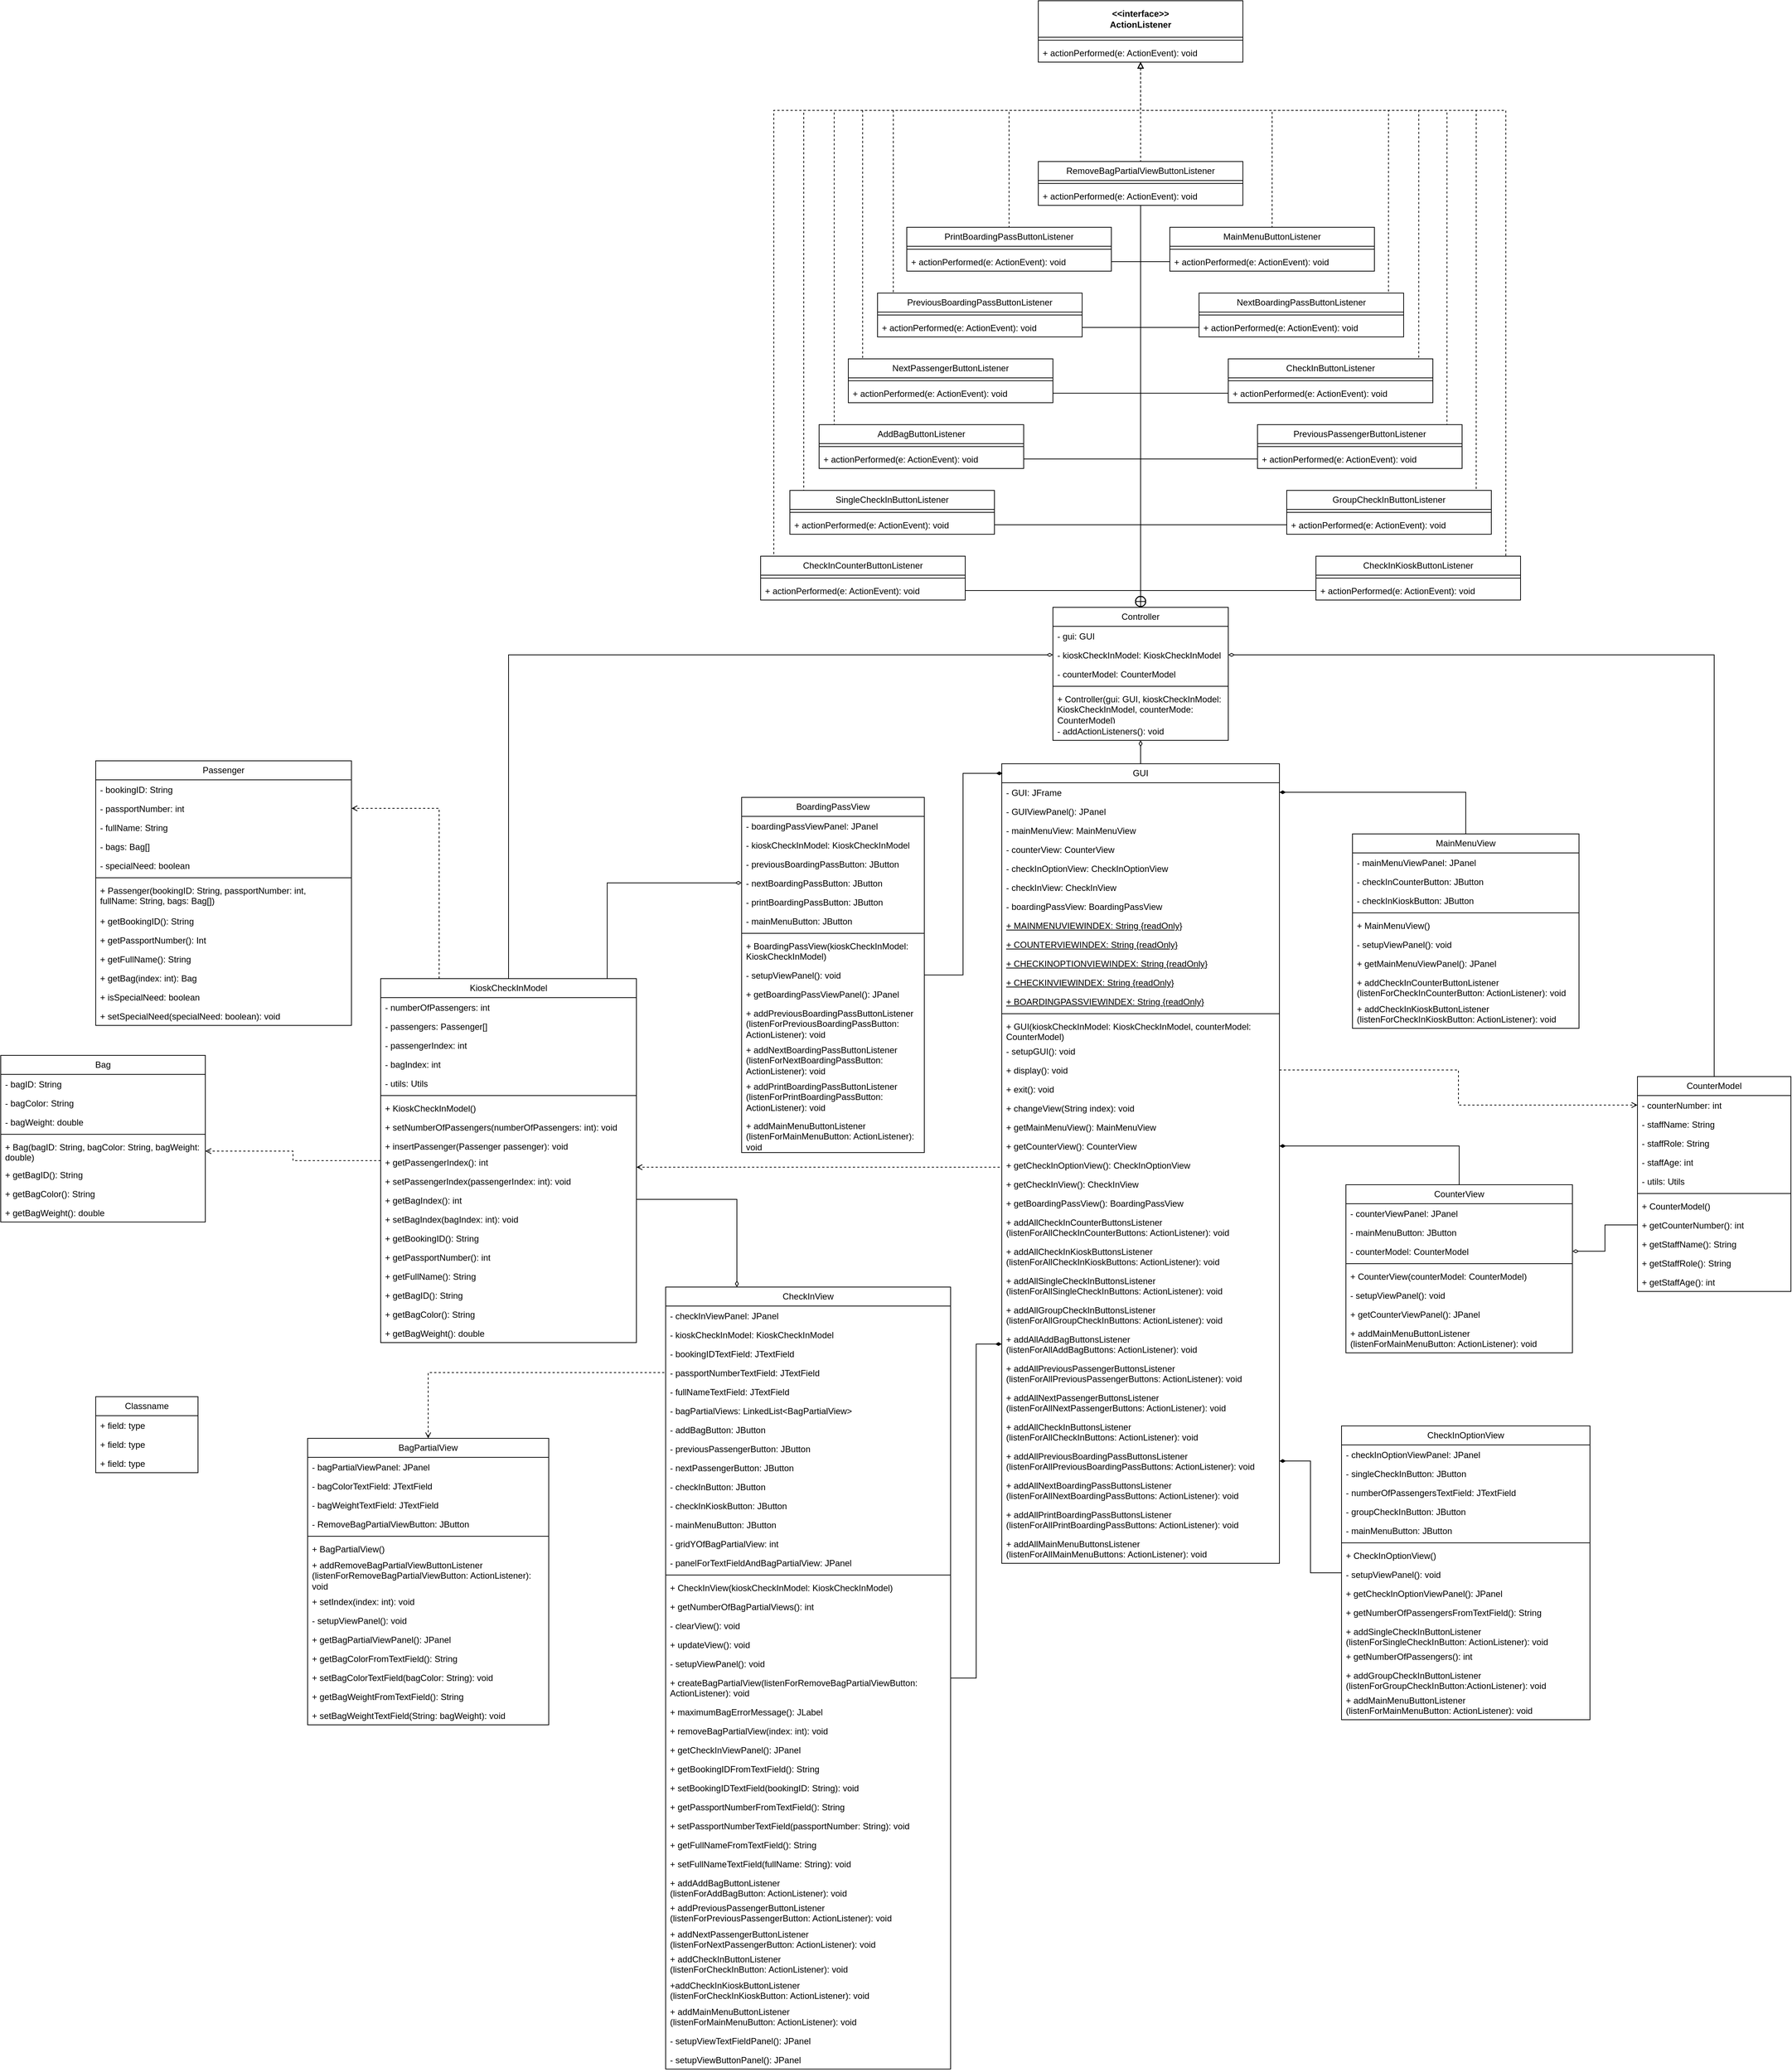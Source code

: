 <mxfile version="24.3.1" type="device">
  <diagram id="C5RBs43oDa-KdzZeNtuy" name="Page-1">
    <mxGraphModel dx="1622" dy="2663" grid="1" gridSize="10" guides="1" tooltips="1" connect="1" arrows="1" fold="1" page="1" pageScale="1" pageWidth="827" pageHeight="1169" math="0" shadow="0">
      <root>
        <mxCell id="WIyWlLk6GJQsqaUBKTNV-0" />
        <mxCell id="WIyWlLk6GJQsqaUBKTNV-1" parent="WIyWlLk6GJQsqaUBKTNV-0" />
        <mxCell id="LaQfZfK_4Ut_oueBTVZp-2" style="edgeStyle=orthogonalEdgeStyle;rounded=0;orthogonalLoop=1;jettySize=auto;html=1;entryX=0;entryY=0.5;entryDx=0;entryDy=0;endArrow=diamondThin;endFill=0;" parent="WIyWlLk6GJQsqaUBKTNV-1" source="NesqHz-OhHTXZRfq1Gx2-0" target="ziy_gNQPRqowQzJ7zhzf-6" edge="1">
          <mxGeometry relative="1" as="geometry" />
        </mxCell>
        <mxCell id="LaQfZfK_4Ut_oueBTVZp-3" style="edgeStyle=orthogonalEdgeStyle;rounded=0;orthogonalLoop=1;jettySize=auto;html=1;entryX=0;entryY=0.5;entryDx=0;entryDy=0;endArrow=none;endFill=0;startArrow=open;startFill=0;dashed=1;" parent="WIyWlLk6GJQsqaUBKTNV-1" source="NesqHz-OhHTXZRfq1Gx2-0" target="9aKrUsALL9-wQ1a6XsFX-45" edge="1">
          <mxGeometry relative="1" as="geometry">
            <Array as="points">
              <mxPoint x="410" y="-554" />
              <mxPoint x="410" y="-554" />
            </Array>
          </mxGeometry>
        </mxCell>
        <mxCell id="LaQfZfK_4Ut_oueBTVZp-4" style="edgeStyle=orthogonalEdgeStyle;rounded=0;orthogonalLoop=1;jettySize=auto;html=1;entryX=0.25;entryY=0;entryDx=0;entryDy=0;endArrow=diamondThin;endFill=0;" parent="WIyWlLk6GJQsqaUBKTNV-1" source="NesqHz-OhHTXZRfq1Gx2-0" target="WHtjqOz7p3wYwNhFgXPP-63" edge="1">
          <mxGeometry relative="1" as="geometry">
            <Array as="points">
              <mxPoint x="407" y="-510" />
            </Array>
          </mxGeometry>
        </mxCell>
        <mxCell id="LaQfZfK_4Ut_oueBTVZp-5" style="edgeStyle=orthogonalEdgeStyle;rounded=0;orthogonalLoop=1;jettySize=auto;html=1;entryX=0;entryY=0.5;entryDx=0;entryDy=0;endArrow=diamondThin;endFill=0;" parent="WIyWlLk6GJQsqaUBKTNV-1" source="NesqHz-OhHTXZRfq1Gx2-0" target="9aKrUsALL9-wQ1a6XsFX-8" edge="1">
          <mxGeometry relative="1" as="geometry">
            <Array as="points">
              <mxPoint x="230" y="-943" />
            </Array>
          </mxGeometry>
        </mxCell>
        <mxCell id="LaQfZfK_4Ut_oueBTVZp-6" style="edgeStyle=orthogonalEdgeStyle;rounded=0;orthogonalLoop=1;jettySize=auto;html=1;entryX=1;entryY=0.5;entryDx=0;entryDy=0;dashed=1;endArrow=open;endFill=0;" parent="WIyWlLk6GJQsqaUBKTNV-1" source="NesqHz-OhHTXZRfq1Gx2-0" target="ziy_gNQPRqowQzJ7zhzf-0" edge="1">
          <mxGeometry relative="1" as="geometry" />
        </mxCell>
        <mxCell id="LaQfZfK_4Ut_oueBTVZp-7" style="edgeStyle=orthogonalEdgeStyle;rounded=0;orthogonalLoop=1;jettySize=auto;html=1;entryX=1;entryY=0.5;entryDx=0;entryDy=0;dashed=1;endArrow=open;endFill=0;" parent="WIyWlLk6GJQsqaUBKTNV-1" source="NesqHz-OhHTXZRfq1Gx2-0" target="WHtjqOz7p3wYwNhFgXPP-3" edge="1">
          <mxGeometry relative="1" as="geometry">
            <Array as="points">
              <mxPoint y="-1045" />
            </Array>
          </mxGeometry>
        </mxCell>
        <mxCell id="NesqHz-OhHTXZRfq1Gx2-0" value="KioskCheckInModel" style="swimlane;fontStyle=0;childLayout=stackLayout;horizontal=1;startSize=26;fillColor=none;horizontalStack=0;resizeParent=1;resizeParentMax=0;resizeLast=0;collapsible=1;marginBottom=0;whiteSpace=wrap;html=1;" parent="WIyWlLk6GJQsqaUBKTNV-1" vertex="1">
          <mxGeometry x="-80" y="-812" width="350" height="498" as="geometry" />
        </mxCell>
        <mxCell id="NesqHz-OhHTXZRfq1Gx2-12" value="- numberOfPassengers: int" style="text;strokeColor=none;fillColor=none;align=left;verticalAlign=top;spacingLeft=4;spacingRight=4;overflow=hidden;rotatable=0;points=[[0,0.5],[1,0.5]];portConstraint=eastwest;whiteSpace=wrap;html=1;" parent="NesqHz-OhHTXZRfq1Gx2-0" vertex="1">
          <mxGeometry y="26" width="350" height="26" as="geometry" />
        </mxCell>
        <mxCell id="y-BM9xLV3NqnW-Ihlkxv-1" value="- passengers: Passenger[]" style="text;strokeColor=none;fillColor=none;align=left;verticalAlign=top;spacingLeft=4;spacingRight=4;overflow=hidden;rotatable=0;points=[[0,0.5],[1,0.5]];portConstraint=eastwest;whiteSpace=wrap;html=1;" parent="NesqHz-OhHTXZRfq1Gx2-0" vertex="1">
          <mxGeometry y="52" width="350" height="26" as="geometry" />
        </mxCell>
        <mxCell id="V-q1O4hDyVxmW8pM8OJt-0" value="- passengerIndex: int" style="text;strokeColor=none;fillColor=none;align=left;verticalAlign=top;spacingLeft=4;spacingRight=4;overflow=hidden;rotatable=0;points=[[0,0.5],[1,0.5]];portConstraint=eastwest;whiteSpace=wrap;html=1;" parent="NesqHz-OhHTXZRfq1Gx2-0" vertex="1">
          <mxGeometry y="78" width="350" height="26" as="geometry" />
        </mxCell>
        <mxCell id="X-tPH4b3rME_grzcKdcb-3" value="- bagIndex: int" style="text;strokeColor=none;fillColor=none;align=left;verticalAlign=top;spacingLeft=4;spacingRight=4;overflow=hidden;rotatable=0;points=[[0,0.5],[1,0.5]];portConstraint=eastwest;whiteSpace=wrap;html=1;" parent="NesqHz-OhHTXZRfq1Gx2-0" vertex="1">
          <mxGeometry y="104" width="350" height="26" as="geometry" />
        </mxCell>
        <mxCell id="cMlTZMpds_yPBqFTHCuF-30" value="- utils: Utils" style="text;strokeColor=none;fillColor=none;align=left;verticalAlign=top;spacingLeft=4;spacingRight=4;overflow=hidden;rotatable=0;points=[[0,0.5],[1,0.5]];portConstraint=eastwest;whiteSpace=wrap;html=1;" vertex="1" parent="NesqHz-OhHTXZRfq1Gx2-0">
          <mxGeometry y="130" width="350" height="26" as="geometry" />
        </mxCell>
        <mxCell id="NesqHz-OhHTXZRfq1Gx2-4" value="" style="line;strokeWidth=1;fillColor=none;align=left;verticalAlign=middle;spacingTop=-1;spacingLeft=3;spacingRight=3;rotatable=0;labelPosition=right;points=[];portConstraint=eastwest;strokeColor=inherit;" parent="NesqHz-OhHTXZRfq1Gx2-0" vertex="1">
          <mxGeometry y="156" width="350" height="8" as="geometry" />
        </mxCell>
        <mxCell id="V-q1O4hDyVxmW8pM8OJt-1" value="+ KioskCheckInModel()" style="text;strokeColor=none;fillColor=none;align=left;verticalAlign=top;spacingLeft=4;spacingRight=4;overflow=hidden;rotatable=0;points=[[0,0.5],[1,0.5]];portConstraint=eastwest;whiteSpace=wrap;html=1;" parent="NesqHz-OhHTXZRfq1Gx2-0" vertex="1">
          <mxGeometry y="164" width="350" height="26" as="geometry" />
        </mxCell>
        <mxCell id="WHtjqOz7p3wYwNhFgXPP-24" value="+ setNumberOfPassengers(numberOfPassengers: int): void" style="text;strokeColor=none;fillColor=none;align=left;verticalAlign=top;spacingLeft=4;spacingRight=4;overflow=hidden;rotatable=0;points=[[0,0.5],[1,0.5]];portConstraint=eastwest;whiteSpace=wrap;html=1;" parent="NesqHz-OhHTXZRfq1Gx2-0" vertex="1">
          <mxGeometry y="190" width="350" height="26" as="geometry" />
        </mxCell>
        <mxCell id="y-BM9xLV3NqnW-Ihlkxv-2" value="+ insertPassenger(Passenger passenger): void" style="text;strokeColor=none;fillColor=none;align=left;verticalAlign=top;spacingLeft=4;spacingRight=4;overflow=hidden;rotatable=0;points=[[0,0.5],[1,0.5]];portConstraint=eastwest;whiteSpace=wrap;html=1;" parent="NesqHz-OhHTXZRfq1Gx2-0" vertex="1">
          <mxGeometry y="216" width="350" height="22" as="geometry" />
        </mxCell>
        <mxCell id="X-tPH4b3rME_grzcKdcb-4" value="+ getPassengerIndex(): int" style="text;strokeColor=none;fillColor=none;align=left;verticalAlign=top;spacingLeft=4;spacingRight=4;overflow=hidden;rotatable=0;points=[[0,0.5],[1,0.5]];portConstraint=eastwest;whiteSpace=wrap;html=1;" parent="NesqHz-OhHTXZRfq1Gx2-0" vertex="1">
          <mxGeometry y="238" width="350" height="26" as="geometry" />
        </mxCell>
        <mxCell id="X-tPH4b3rME_grzcKdcb-5" value="+ setPassengerIndex(passengerIndex: int): void" style="text;strokeColor=none;fillColor=none;align=left;verticalAlign=top;spacingLeft=4;spacingRight=4;overflow=hidden;rotatable=0;points=[[0,0.5],[1,0.5]];portConstraint=eastwest;whiteSpace=wrap;html=1;" parent="NesqHz-OhHTXZRfq1Gx2-0" vertex="1">
          <mxGeometry y="264" width="350" height="26" as="geometry" />
        </mxCell>
        <mxCell id="X-tPH4b3rME_grzcKdcb-6" value="+ getBagIndex(): int" style="text;strokeColor=none;fillColor=none;align=left;verticalAlign=top;spacingLeft=4;spacingRight=4;overflow=hidden;rotatable=0;points=[[0,0.5],[1,0.5]];portConstraint=eastwest;whiteSpace=wrap;html=1;" parent="NesqHz-OhHTXZRfq1Gx2-0" vertex="1">
          <mxGeometry y="290" width="350" height="26" as="geometry" />
        </mxCell>
        <mxCell id="X-tPH4b3rME_grzcKdcb-7" value="+ setBagIndex(bagIndex: int): void" style="text;strokeColor=none;fillColor=none;align=left;verticalAlign=top;spacingLeft=4;spacingRight=4;overflow=hidden;rotatable=0;points=[[0,0.5],[1,0.5]];portConstraint=eastwest;whiteSpace=wrap;html=1;" parent="NesqHz-OhHTXZRfq1Gx2-0" vertex="1">
          <mxGeometry y="316" width="350" height="26" as="geometry" />
        </mxCell>
        <mxCell id="WHtjqOz7p3wYwNhFgXPP-18" value="+ getBookingID(): String" style="text;strokeColor=none;fillColor=none;align=left;verticalAlign=top;spacingLeft=4;spacingRight=4;overflow=hidden;rotatable=0;points=[[0,0.5],[1,0.5]];portConstraint=eastwest;whiteSpace=wrap;html=1;" parent="NesqHz-OhHTXZRfq1Gx2-0" vertex="1">
          <mxGeometry y="342" width="350" height="26" as="geometry" />
        </mxCell>
        <mxCell id="WHtjqOz7p3wYwNhFgXPP-19" value="+ getPassportNumber(): int" style="text;strokeColor=none;fillColor=none;align=left;verticalAlign=top;spacingLeft=4;spacingRight=4;overflow=hidden;rotatable=0;points=[[0,0.5],[1,0.5]];portConstraint=eastwest;whiteSpace=wrap;html=1;" parent="NesqHz-OhHTXZRfq1Gx2-0" vertex="1">
          <mxGeometry y="368" width="350" height="26" as="geometry" />
        </mxCell>
        <mxCell id="WHtjqOz7p3wYwNhFgXPP-20" value="+ getFullName(): String" style="text;strokeColor=none;fillColor=none;align=left;verticalAlign=top;spacingLeft=4;spacingRight=4;overflow=hidden;rotatable=0;points=[[0,0.5],[1,0.5]];portConstraint=eastwest;whiteSpace=wrap;html=1;" parent="NesqHz-OhHTXZRfq1Gx2-0" vertex="1">
          <mxGeometry y="394" width="350" height="26" as="geometry" />
        </mxCell>
        <mxCell id="WHtjqOz7p3wYwNhFgXPP-21" value="+ getBagID(): String&amp;nbsp;" style="text;strokeColor=none;fillColor=none;align=left;verticalAlign=top;spacingLeft=4;spacingRight=4;overflow=hidden;rotatable=0;points=[[0,0.5],[1,0.5]];portConstraint=eastwest;whiteSpace=wrap;html=1;" parent="NesqHz-OhHTXZRfq1Gx2-0" vertex="1">
          <mxGeometry y="420" width="350" height="26" as="geometry" />
        </mxCell>
        <mxCell id="WHtjqOz7p3wYwNhFgXPP-22" value="+ getBagColor(): String" style="text;strokeColor=none;fillColor=none;align=left;verticalAlign=top;spacingLeft=4;spacingRight=4;overflow=hidden;rotatable=0;points=[[0,0.5],[1,0.5]];portConstraint=eastwest;whiteSpace=wrap;html=1;" parent="NesqHz-OhHTXZRfq1Gx2-0" vertex="1">
          <mxGeometry y="446" width="350" height="26" as="geometry" />
        </mxCell>
        <mxCell id="WHtjqOz7p3wYwNhFgXPP-23" value="+ getBagWeight(): double" style="text;strokeColor=none;fillColor=none;align=left;verticalAlign=top;spacingLeft=4;spacingRight=4;overflow=hidden;rotatable=0;points=[[0,0.5],[1,0.5]];portConstraint=eastwest;whiteSpace=wrap;html=1;" parent="NesqHz-OhHTXZRfq1Gx2-0" vertex="1">
          <mxGeometry y="472" width="350" height="26" as="geometry" />
        </mxCell>
        <mxCell id="NesqHz-OhHTXZRfq1Gx2-25" value="Bag" style="swimlane;fontStyle=0;childLayout=stackLayout;horizontal=1;startSize=26;fillColor=none;horizontalStack=0;resizeParent=1;resizeParentMax=0;resizeLast=0;collapsible=1;marginBottom=0;whiteSpace=wrap;html=1;" parent="WIyWlLk6GJQsqaUBKTNV-1" vertex="1">
          <mxGeometry x="-600" y="-707" width="280" height="228" as="geometry" />
        </mxCell>
        <mxCell id="NesqHz-OhHTXZRfq1Gx2-28" value="- bagID: String" style="text;strokeColor=none;fillColor=none;align=left;verticalAlign=top;spacingLeft=4;spacingRight=4;overflow=hidden;rotatable=0;points=[[0,0.5],[1,0.5]];portConstraint=eastwest;whiteSpace=wrap;html=1;" parent="NesqHz-OhHTXZRfq1Gx2-25" vertex="1">
          <mxGeometry y="26" width="280" height="26" as="geometry" />
        </mxCell>
        <mxCell id="NesqHz-OhHTXZRfq1Gx2-29" value="- bagColor: String" style="text;strokeColor=none;fillColor=none;align=left;verticalAlign=top;spacingLeft=4;spacingRight=4;overflow=hidden;rotatable=0;points=[[0,0.5],[1,0.5]];portConstraint=eastwest;whiteSpace=wrap;html=1;" parent="NesqHz-OhHTXZRfq1Gx2-25" vertex="1">
          <mxGeometry y="52" width="280" height="26" as="geometry" />
        </mxCell>
        <mxCell id="WHtjqOz7p3wYwNhFgXPP-14" value="- bagWeight: double" style="text;strokeColor=none;fillColor=none;align=left;verticalAlign=top;spacingLeft=4;spacingRight=4;overflow=hidden;rotatable=0;points=[[0,0.5],[1,0.5]];portConstraint=eastwest;whiteSpace=wrap;html=1;" parent="NesqHz-OhHTXZRfq1Gx2-25" vertex="1">
          <mxGeometry y="78" width="280" height="26" as="geometry" />
        </mxCell>
        <mxCell id="NesqHz-OhHTXZRfq1Gx2-30" value="" style="line;strokeWidth=1;fillColor=none;align=left;verticalAlign=middle;spacingTop=-1;spacingLeft=3;spacingRight=3;rotatable=0;labelPosition=right;points=[];portConstraint=eastwest;strokeColor=inherit;" parent="NesqHz-OhHTXZRfq1Gx2-25" vertex="1">
          <mxGeometry y="104" width="280" height="8" as="geometry" />
        </mxCell>
        <mxCell id="ziy_gNQPRqowQzJ7zhzf-0" value="+ Bag(bagID: String, bagColor: String, bagWeight: double)" style="text;strokeColor=none;fillColor=none;align=left;verticalAlign=top;spacingLeft=4;spacingRight=4;overflow=hidden;rotatable=0;points=[[0,0.5],[1,0.5]];portConstraint=eastwest;whiteSpace=wrap;html=1;" parent="NesqHz-OhHTXZRfq1Gx2-25" vertex="1">
          <mxGeometry y="112" width="280" height="38" as="geometry" />
        </mxCell>
        <mxCell id="NesqHz-OhHTXZRfq1Gx2-31" value="+ getBagID(): String" style="text;strokeColor=none;fillColor=none;align=left;verticalAlign=top;spacingLeft=4;spacingRight=4;overflow=hidden;rotatable=0;points=[[0,0.5],[1,0.5]];portConstraint=eastwest;whiteSpace=wrap;html=1;" parent="NesqHz-OhHTXZRfq1Gx2-25" vertex="1">
          <mxGeometry y="150" width="280" height="26" as="geometry" />
        </mxCell>
        <mxCell id="NesqHz-OhHTXZRfq1Gx2-33" value="+ getBagColor(): String" style="text;strokeColor=none;fillColor=none;align=left;verticalAlign=top;spacingLeft=4;spacingRight=4;overflow=hidden;rotatable=0;points=[[0,0.5],[1,0.5]];portConstraint=eastwest;whiteSpace=wrap;html=1;" parent="NesqHz-OhHTXZRfq1Gx2-25" vertex="1">
          <mxGeometry y="176" width="280" height="26" as="geometry" />
        </mxCell>
        <mxCell id="NesqHz-OhHTXZRfq1Gx2-35" value="+ getBagWeight(): double" style="text;strokeColor=none;fillColor=none;align=left;verticalAlign=top;spacingLeft=4;spacingRight=4;overflow=hidden;rotatable=0;points=[[0,0.5],[1,0.5]];portConstraint=eastwest;whiteSpace=wrap;html=1;" parent="NesqHz-OhHTXZRfq1Gx2-25" vertex="1">
          <mxGeometry y="202" width="280" height="26" as="geometry" />
        </mxCell>
        <mxCell id="WHtjqOz7p3wYwNhFgXPP-0" value="Passenger" style="swimlane;fontStyle=0;childLayout=stackLayout;horizontal=1;startSize=26;fillColor=none;horizontalStack=0;resizeParent=1;resizeParentMax=0;resizeLast=0;collapsible=1;marginBottom=0;whiteSpace=wrap;html=1;" parent="WIyWlLk6GJQsqaUBKTNV-1" vertex="1">
          <mxGeometry x="-470" y="-1110" width="350" height="362" as="geometry" />
        </mxCell>
        <mxCell id="WHtjqOz7p3wYwNhFgXPP-2" value="- bookingID: String" style="text;strokeColor=none;fillColor=none;align=left;verticalAlign=top;spacingLeft=4;spacingRight=4;overflow=hidden;rotatable=0;points=[[0,0.5],[1,0.5]];portConstraint=eastwest;whiteSpace=wrap;html=1;" parent="WHtjqOz7p3wYwNhFgXPP-0" vertex="1">
          <mxGeometry y="26" width="350" height="26" as="geometry" />
        </mxCell>
        <mxCell id="WHtjqOz7p3wYwNhFgXPP-3" value="- passportNumber: int" style="text;strokeColor=none;fillColor=none;align=left;verticalAlign=top;spacingLeft=4;spacingRight=4;overflow=hidden;rotatable=0;points=[[0,0.5],[1,0.5]];portConstraint=eastwest;whiteSpace=wrap;html=1;" parent="WHtjqOz7p3wYwNhFgXPP-0" vertex="1">
          <mxGeometry y="52" width="350" height="26" as="geometry" />
        </mxCell>
        <mxCell id="WHtjqOz7p3wYwNhFgXPP-4" value="- fullName: String" style="text;strokeColor=none;fillColor=none;align=left;verticalAlign=top;spacingLeft=4;spacingRight=4;overflow=hidden;rotatable=0;points=[[0,0.5],[1,0.5]];portConstraint=eastwest;whiteSpace=wrap;html=1;" parent="WHtjqOz7p3wYwNhFgXPP-0" vertex="1">
          <mxGeometry y="78" width="350" height="26" as="geometry" />
        </mxCell>
        <mxCell id="WHtjqOz7p3wYwNhFgXPP-5" value="- bags: Bag[]" style="text;strokeColor=none;fillColor=none;align=left;verticalAlign=top;spacingLeft=4;spacingRight=4;overflow=hidden;rotatable=0;points=[[0,0.5],[1,0.5]];portConstraint=eastwest;whiteSpace=wrap;html=1;" parent="WHtjqOz7p3wYwNhFgXPP-0" vertex="1">
          <mxGeometry y="104" width="350" height="26" as="geometry" />
        </mxCell>
        <mxCell id="X-tPH4b3rME_grzcKdcb-0" value="- specialNeed: boolean" style="text;strokeColor=none;fillColor=none;align=left;verticalAlign=top;spacingLeft=4;spacingRight=4;overflow=hidden;rotatable=0;points=[[0,0.5],[1,0.5]];portConstraint=eastwest;whiteSpace=wrap;html=1;" parent="WHtjqOz7p3wYwNhFgXPP-0" vertex="1">
          <mxGeometry y="130" width="350" height="26" as="geometry" />
        </mxCell>
        <mxCell id="WHtjqOz7p3wYwNhFgXPP-6" value="" style="line;strokeWidth=1;fillColor=none;align=left;verticalAlign=middle;spacingTop=-1;spacingLeft=3;spacingRight=3;rotatable=0;labelPosition=right;points=[];portConstraint=eastwest;strokeColor=inherit;" parent="WHtjqOz7p3wYwNhFgXPP-0" vertex="1">
          <mxGeometry y="156" width="350" height="8" as="geometry" />
        </mxCell>
        <mxCell id="WHtjqOz7p3wYwNhFgXPP-17" value="+ Passenger(bookingID: String, passportNumber: int, &lt;br&gt;fullName: String, bags: Bag[])" style="text;strokeColor=none;fillColor=none;align=left;verticalAlign=top;spacingLeft=4;spacingRight=4;overflow=hidden;rotatable=0;points=[[0,0.5],[1,0.5]];portConstraint=eastwest;whiteSpace=wrap;html=1;" parent="WHtjqOz7p3wYwNhFgXPP-0" vertex="1">
          <mxGeometry y="164" width="350" height="42" as="geometry" />
        </mxCell>
        <mxCell id="WHtjqOz7p3wYwNhFgXPP-7" value="+ getBookingID(): String" style="text;strokeColor=none;fillColor=none;align=left;verticalAlign=top;spacingLeft=4;spacingRight=4;overflow=hidden;rotatable=0;points=[[0,0.5],[1,0.5]];portConstraint=eastwest;whiteSpace=wrap;html=1;" parent="WHtjqOz7p3wYwNhFgXPP-0" vertex="1">
          <mxGeometry y="206" width="350" height="26" as="geometry" />
        </mxCell>
        <mxCell id="WHtjqOz7p3wYwNhFgXPP-9" value="+ getPassportNumber(): Int" style="text;strokeColor=none;fillColor=none;align=left;verticalAlign=top;spacingLeft=4;spacingRight=4;overflow=hidden;rotatable=0;points=[[0,0.5],[1,0.5]];portConstraint=eastwest;whiteSpace=wrap;html=1;" parent="WHtjqOz7p3wYwNhFgXPP-0" vertex="1">
          <mxGeometry y="232" width="350" height="26" as="geometry" />
        </mxCell>
        <mxCell id="WHtjqOz7p3wYwNhFgXPP-11" value="+ getFullName(): String" style="text;strokeColor=none;fillColor=none;align=left;verticalAlign=top;spacingLeft=4;spacingRight=4;overflow=hidden;rotatable=0;points=[[0,0.5],[1,0.5]];portConstraint=eastwest;whiteSpace=wrap;html=1;" parent="WHtjqOz7p3wYwNhFgXPP-0" vertex="1">
          <mxGeometry y="258" width="350" height="26" as="geometry" />
        </mxCell>
        <mxCell id="WHtjqOz7p3wYwNhFgXPP-13" value="+ getBag(index: int): Bag" style="text;strokeColor=none;fillColor=none;align=left;verticalAlign=top;spacingLeft=4;spacingRight=4;overflow=hidden;rotatable=0;points=[[0,0.5],[1,0.5]];portConstraint=eastwest;whiteSpace=wrap;html=1;" parent="WHtjqOz7p3wYwNhFgXPP-0" vertex="1">
          <mxGeometry y="284" width="350" height="26" as="geometry" />
        </mxCell>
        <mxCell id="X-tPH4b3rME_grzcKdcb-1" value="+ isSpecialNeed: boolean" style="text;strokeColor=none;fillColor=none;align=left;verticalAlign=top;spacingLeft=4;spacingRight=4;overflow=hidden;rotatable=0;points=[[0,0.5],[1,0.5]];portConstraint=eastwest;whiteSpace=wrap;html=1;" parent="WHtjqOz7p3wYwNhFgXPP-0" vertex="1">
          <mxGeometry y="310" width="350" height="26" as="geometry" />
        </mxCell>
        <mxCell id="X-tPH4b3rME_grzcKdcb-2" value="+ setSpecialNeed(specialNeed: boolean): void" style="text;strokeColor=none;fillColor=none;align=left;verticalAlign=top;spacingLeft=4;spacingRight=4;overflow=hidden;rotatable=0;points=[[0,0.5],[1,0.5]];portConstraint=eastwest;whiteSpace=wrap;html=1;" parent="WHtjqOz7p3wYwNhFgXPP-0" vertex="1">
          <mxGeometry y="336" width="350" height="26" as="geometry" />
        </mxCell>
        <mxCell id="dWWaM-fTFYUhN0l_YZax-26" style="edgeStyle=orthogonalEdgeStyle;rounded=0;orthogonalLoop=1;jettySize=auto;html=1;entryX=1;entryY=0.5;entryDx=0;entryDy=0;endArrow=diamondThin;endFill=1;" parent="WIyWlLk6GJQsqaUBKTNV-1" source="WHtjqOz7p3wYwNhFgXPP-25" target="9aKrUsALL9-wQ1a6XsFX-20" edge="1">
          <mxGeometry relative="1" as="geometry" />
        </mxCell>
        <mxCell id="WHtjqOz7p3wYwNhFgXPP-25" value="MainMenuView" style="swimlane;fontStyle=0;childLayout=stackLayout;horizontal=1;startSize=26;fillColor=none;horizontalStack=0;resizeParent=1;resizeParentMax=0;resizeLast=0;collapsible=1;marginBottom=0;whiteSpace=wrap;html=1;" parent="WIyWlLk6GJQsqaUBKTNV-1" vertex="1">
          <mxGeometry x="1250" y="-1010" width="310" height="266" as="geometry" />
        </mxCell>
        <mxCell id="WHtjqOz7p3wYwNhFgXPP-26" value="- mainMenuViewPanel: JPanel" style="text;strokeColor=none;fillColor=none;align=left;verticalAlign=top;spacingLeft=4;spacingRight=4;overflow=hidden;rotatable=0;points=[[0,0.5],[1,0.5]];portConstraint=eastwest;whiteSpace=wrap;html=1;" parent="WHtjqOz7p3wYwNhFgXPP-25" vertex="1">
          <mxGeometry y="26" width="310" height="26" as="geometry" />
        </mxCell>
        <mxCell id="WHtjqOz7p3wYwNhFgXPP-27" value="- checkInCounterButton: JButton" style="text;strokeColor=none;fillColor=none;align=left;verticalAlign=top;spacingLeft=4;spacingRight=4;overflow=hidden;rotatable=0;points=[[0,0.5],[1,0.5]];portConstraint=eastwest;whiteSpace=wrap;html=1;" parent="WHtjqOz7p3wYwNhFgXPP-25" vertex="1">
          <mxGeometry y="52" width="310" height="26" as="geometry" />
        </mxCell>
        <mxCell id="WHtjqOz7p3wYwNhFgXPP-28" value="- checkInKioskButton: JButton" style="text;strokeColor=none;fillColor=none;align=left;verticalAlign=top;spacingLeft=4;spacingRight=4;overflow=hidden;rotatable=0;points=[[0,0.5],[1,0.5]];portConstraint=eastwest;whiteSpace=wrap;html=1;" parent="WHtjqOz7p3wYwNhFgXPP-25" vertex="1">
          <mxGeometry y="78" width="310" height="26" as="geometry" />
        </mxCell>
        <mxCell id="WHtjqOz7p3wYwNhFgXPP-29" value="" style="line;strokeWidth=1;fillColor=none;align=left;verticalAlign=middle;spacingTop=-1;spacingLeft=3;spacingRight=3;rotatable=0;labelPosition=right;points=[];portConstraint=eastwest;strokeColor=inherit;" parent="WHtjqOz7p3wYwNhFgXPP-25" vertex="1">
          <mxGeometry y="104" width="310" height="8" as="geometry" />
        </mxCell>
        <mxCell id="WHtjqOz7p3wYwNhFgXPP-31" value="+ MainMenuView()" style="text;strokeColor=none;fillColor=none;align=left;verticalAlign=top;spacingLeft=4;spacingRight=4;overflow=hidden;rotatable=0;points=[[0,0.5],[1,0.5]];portConstraint=eastwest;whiteSpace=wrap;html=1;" parent="WHtjqOz7p3wYwNhFgXPP-25" vertex="1">
          <mxGeometry y="112" width="310" height="26" as="geometry" />
        </mxCell>
        <mxCell id="GBVSbXDcs7wIIf2cBlH6-0" value="- setupViewPanel(): void" style="text;strokeColor=none;fillColor=none;align=left;verticalAlign=top;spacingLeft=4;spacingRight=4;overflow=hidden;rotatable=0;points=[[0,0.5],[1,0.5]];portConstraint=eastwest;whiteSpace=wrap;html=1;" parent="WHtjqOz7p3wYwNhFgXPP-25" vertex="1">
          <mxGeometry y="138" width="310" height="26" as="geometry" />
        </mxCell>
        <mxCell id="WHtjqOz7p3wYwNhFgXPP-32" value="+ getMainMenuViewPanel(): JPanel" style="text;strokeColor=none;fillColor=none;align=left;verticalAlign=top;spacingLeft=4;spacingRight=4;overflow=hidden;rotatable=0;points=[[0,0.5],[1,0.5]];portConstraint=eastwest;whiteSpace=wrap;html=1;" parent="WHtjqOz7p3wYwNhFgXPP-25" vertex="1">
          <mxGeometry y="164" width="310" height="26" as="geometry" />
        </mxCell>
        <mxCell id="WHtjqOz7p3wYwNhFgXPP-33" value="+ addCheckInCounterButtonListener&lt;br&gt;(listenForCheckInCounterButton: ActionListener): void" style="text;strokeColor=none;fillColor=none;align=left;verticalAlign=top;spacingLeft=4;spacingRight=4;overflow=hidden;rotatable=0;points=[[0,0.5],[1,0.5]];portConstraint=eastwest;whiteSpace=wrap;html=1;" parent="WHtjqOz7p3wYwNhFgXPP-25" vertex="1">
          <mxGeometry y="190" width="310" height="36" as="geometry" />
        </mxCell>
        <mxCell id="WHtjqOz7p3wYwNhFgXPP-34" value="+ addCheckInKioskButtonListener&lt;br&gt;(listenForCheckInKioskButton: ActionListener): void" style="text;strokeColor=none;fillColor=none;align=left;verticalAlign=top;spacingLeft=4;spacingRight=4;overflow=hidden;rotatable=0;points=[[0,0.5],[1,0.5]];portConstraint=eastwest;whiteSpace=wrap;html=1;" parent="WHtjqOz7p3wYwNhFgXPP-25" vertex="1">
          <mxGeometry y="226" width="310" height="40" as="geometry" />
        </mxCell>
        <mxCell id="cMlTZMpds_yPBqFTHCuF-19" style="edgeStyle=orthogonalEdgeStyle;rounded=0;orthogonalLoop=1;jettySize=auto;html=1;entryX=1;entryY=0.5;entryDx=0;entryDy=0;endArrow=diamondThin;endFill=1;" edge="1" parent="WIyWlLk6GJQsqaUBKTNV-1" source="WHtjqOz7p3wYwNhFgXPP-35" target="9aKrUsALL9-wQ1a6XsFX-37">
          <mxGeometry relative="1" as="geometry" />
        </mxCell>
        <mxCell id="WHtjqOz7p3wYwNhFgXPP-35" value="CounterView" style="swimlane;fontStyle=0;childLayout=stackLayout;horizontal=1;startSize=26;fillColor=none;horizontalStack=0;resizeParent=1;resizeParentMax=0;resizeLast=0;collapsible=1;marginBottom=0;whiteSpace=wrap;html=1;" parent="WIyWlLk6GJQsqaUBKTNV-1" vertex="1">
          <mxGeometry x="1241" y="-530" width="310" height="230" as="geometry" />
        </mxCell>
        <mxCell id="WHtjqOz7p3wYwNhFgXPP-36" value="- counterViewPanel: JPanel" style="text;strokeColor=none;fillColor=none;align=left;verticalAlign=top;spacingLeft=4;spacingRight=4;overflow=hidden;rotatable=0;points=[[0,0.5],[1,0.5]];portConstraint=eastwest;whiteSpace=wrap;html=1;" parent="WHtjqOz7p3wYwNhFgXPP-35" vertex="1">
          <mxGeometry y="26" width="310" height="26" as="geometry" />
        </mxCell>
        <mxCell id="WHtjqOz7p3wYwNhFgXPP-37" value="- mainMenuButton: JButton" style="text;strokeColor=none;fillColor=none;align=left;verticalAlign=top;spacingLeft=4;spacingRight=4;overflow=hidden;rotatable=0;points=[[0,0.5],[1,0.5]];portConstraint=eastwest;whiteSpace=wrap;html=1;" parent="WHtjqOz7p3wYwNhFgXPP-35" vertex="1">
          <mxGeometry y="52" width="310" height="26" as="geometry" />
        </mxCell>
        <mxCell id="cMlTZMpds_yPBqFTHCuF-6" value="- counterModel: CounterModel" style="text;strokeColor=none;fillColor=none;align=left;verticalAlign=top;spacingLeft=4;spacingRight=4;overflow=hidden;rotatable=0;points=[[0,0.5],[1,0.5]];portConstraint=eastwest;whiteSpace=wrap;html=1;" vertex="1" parent="WHtjqOz7p3wYwNhFgXPP-35">
          <mxGeometry y="78" width="310" height="26" as="geometry" />
        </mxCell>
        <mxCell id="WHtjqOz7p3wYwNhFgXPP-39" value="" style="line;strokeWidth=1;fillColor=none;align=left;verticalAlign=middle;spacingTop=-1;spacingLeft=3;spacingRight=3;rotatable=0;labelPosition=right;points=[];portConstraint=eastwest;strokeColor=inherit;" parent="WHtjqOz7p3wYwNhFgXPP-35" vertex="1">
          <mxGeometry y="104" width="310" height="8" as="geometry" />
        </mxCell>
        <mxCell id="WHtjqOz7p3wYwNhFgXPP-40" value="+ CounterView(counterModel: CounterModel)" style="text;strokeColor=none;fillColor=none;align=left;verticalAlign=top;spacingLeft=4;spacingRight=4;overflow=hidden;rotatable=0;points=[[0,0.5],[1,0.5]];portConstraint=eastwest;whiteSpace=wrap;html=1;" parent="WHtjqOz7p3wYwNhFgXPP-35" vertex="1">
          <mxGeometry y="112" width="310" height="26" as="geometry" />
        </mxCell>
        <mxCell id="GBVSbXDcs7wIIf2cBlH6-1" value="- setupViewPanel(): void" style="text;strokeColor=none;fillColor=none;align=left;verticalAlign=top;spacingLeft=4;spacingRight=4;overflow=hidden;rotatable=0;points=[[0,0.5],[1,0.5]];portConstraint=eastwest;whiteSpace=wrap;html=1;" parent="WHtjqOz7p3wYwNhFgXPP-35" vertex="1">
          <mxGeometry y="138" width="310" height="26" as="geometry" />
        </mxCell>
        <mxCell id="WHtjqOz7p3wYwNhFgXPP-41" value="+ getCounterViewPanel(): JPanel" style="text;strokeColor=none;fillColor=none;align=left;verticalAlign=top;spacingLeft=4;spacingRight=4;overflow=hidden;rotatable=0;points=[[0,0.5],[1,0.5]];portConstraint=eastwest;whiteSpace=wrap;html=1;" parent="WHtjqOz7p3wYwNhFgXPP-35" vertex="1">
          <mxGeometry y="164" width="310" height="26" as="geometry" />
        </mxCell>
        <mxCell id="WHtjqOz7p3wYwNhFgXPP-43" value="+ addMainMenuButtonListener&lt;br&gt;(listenForMainMenuButton: ActionListener): void" style="text;strokeColor=none;fillColor=none;align=left;verticalAlign=top;spacingLeft=4;spacingRight=4;overflow=hidden;rotatable=0;points=[[0,0.5],[1,0.5]];portConstraint=eastwest;whiteSpace=wrap;html=1;" parent="WHtjqOz7p3wYwNhFgXPP-35" vertex="1">
          <mxGeometry y="190" width="310" height="40" as="geometry" />
        </mxCell>
        <mxCell id="dWWaM-fTFYUhN0l_YZax-29" style="edgeStyle=orthogonalEdgeStyle;rounded=0;orthogonalLoop=1;jettySize=auto;html=1;entryX=1;entryY=0.5;entryDx=0;entryDy=0;endArrow=diamondThin;endFill=1;" parent="WIyWlLk6GJQsqaUBKTNV-1" source="WHtjqOz7p3wYwNhFgXPP-45" target="9aKrUsALL9-wQ1a6XsFX-54" edge="1">
          <mxGeometry relative="1" as="geometry" />
        </mxCell>
        <mxCell id="WHtjqOz7p3wYwNhFgXPP-45" value="CheckInOptionView" style="swimlane;fontStyle=0;childLayout=stackLayout;horizontal=1;startSize=26;fillColor=none;horizontalStack=0;resizeParent=1;resizeParentMax=0;resizeLast=0;collapsible=1;marginBottom=0;whiteSpace=wrap;html=1;" parent="WIyWlLk6GJQsqaUBKTNV-1" vertex="1">
          <mxGeometry x="1235" y="-200" width="340" height="402" as="geometry" />
        </mxCell>
        <mxCell id="WHtjqOz7p3wYwNhFgXPP-46" value="- checkInOptionViewPanel: JPanel" style="text;strokeColor=none;fillColor=none;align=left;verticalAlign=top;spacingLeft=4;spacingRight=4;overflow=hidden;rotatable=0;points=[[0,0.5],[1,0.5]];portConstraint=eastwest;whiteSpace=wrap;html=1;" parent="WHtjqOz7p3wYwNhFgXPP-45" vertex="1">
          <mxGeometry y="26" width="340" height="26" as="geometry" />
        </mxCell>
        <mxCell id="WHtjqOz7p3wYwNhFgXPP-57" value="- singleCheckInButton: JButton" style="text;strokeColor=none;fillColor=none;align=left;verticalAlign=top;spacingLeft=4;spacingRight=4;overflow=hidden;rotatable=0;points=[[0,0.5],[1,0.5]];portConstraint=eastwest;whiteSpace=wrap;html=1;" parent="WHtjqOz7p3wYwNhFgXPP-45" vertex="1">
          <mxGeometry y="52" width="340" height="26" as="geometry" />
        </mxCell>
        <mxCell id="WHtjqOz7p3wYwNhFgXPP-58" value="- numberOfPassengersTextField: JTextField" style="text;strokeColor=none;fillColor=none;align=left;verticalAlign=top;spacingLeft=4;spacingRight=4;overflow=hidden;rotatable=0;points=[[0,0.5],[1,0.5]];portConstraint=eastwest;whiteSpace=wrap;html=1;" parent="WHtjqOz7p3wYwNhFgXPP-45" vertex="1">
          <mxGeometry y="78" width="340" height="26" as="geometry" />
        </mxCell>
        <mxCell id="WHtjqOz7p3wYwNhFgXPP-59" value="- groupCheckInButton: JButton" style="text;strokeColor=none;fillColor=none;align=left;verticalAlign=top;spacingLeft=4;spacingRight=4;overflow=hidden;rotatable=0;points=[[0,0.5],[1,0.5]];portConstraint=eastwest;whiteSpace=wrap;html=1;" parent="WHtjqOz7p3wYwNhFgXPP-45" vertex="1">
          <mxGeometry y="104" width="340" height="26" as="geometry" />
        </mxCell>
        <mxCell id="WHtjqOz7p3wYwNhFgXPP-47" value="- mainMenuButton: JButton" style="text;strokeColor=none;fillColor=none;align=left;verticalAlign=top;spacingLeft=4;spacingRight=4;overflow=hidden;rotatable=0;points=[[0,0.5],[1,0.5]];portConstraint=eastwest;whiteSpace=wrap;html=1;" parent="WHtjqOz7p3wYwNhFgXPP-45" vertex="1">
          <mxGeometry y="130" width="340" height="26" as="geometry" />
        </mxCell>
        <mxCell id="WHtjqOz7p3wYwNhFgXPP-48" value="" style="line;strokeWidth=1;fillColor=none;align=left;verticalAlign=middle;spacingTop=-1;spacingLeft=3;spacingRight=3;rotatable=0;labelPosition=right;points=[];portConstraint=eastwest;strokeColor=inherit;" parent="WHtjqOz7p3wYwNhFgXPP-45" vertex="1">
          <mxGeometry y="156" width="340" height="8" as="geometry" />
        </mxCell>
        <mxCell id="WHtjqOz7p3wYwNhFgXPP-49" value="+ CheckInOptionView()" style="text;strokeColor=none;fillColor=none;align=left;verticalAlign=top;spacingLeft=4;spacingRight=4;overflow=hidden;rotatable=0;points=[[0,0.5],[1,0.5]];portConstraint=eastwest;whiteSpace=wrap;html=1;" parent="WHtjqOz7p3wYwNhFgXPP-45" vertex="1">
          <mxGeometry y="164" width="340" height="26" as="geometry" />
        </mxCell>
        <mxCell id="GBVSbXDcs7wIIf2cBlH6-2" value="- setupViewPanel(): void" style="text;strokeColor=none;fillColor=none;align=left;verticalAlign=top;spacingLeft=4;spacingRight=4;overflow=hidden;rotatable=0;points=[[0,0.5],[1,0.5]];portConstraint=eastwest;whiteSpace=wrap;html=1;" parent="WHtjqOz7p3wYwNhFgXPP-45" vertex="1">
          <mxGeometry y="190" width="340" height="26" as="geometry" />
        </mxCell>
        <mxCell id="WHtjqOz7p3wYwNhFgXPP-50" value="+ getCheckInOptionViewPanel(): JPanel" style="text;strokeColor=none;fillColor=none;align=left;verticalAlign=top;spacingLeft=4;spacingRight=4;overflow=hidden;rotatable=0;points=[[0,0.5],[1,0.5]];portConstraint=eastwest;whiteSpace=wrap;html=1;" parent="WHtjqOz7p3wYwNhFgXPP-45" vertex="1">
          <mxGeometry y="216" width="340" height="26" as="geometry" />
        </mxCell>
        <mxCell id="WHtjqOz7p3wYwNhFgXPP-85" value="+ getNumberOfPassengersFromTextField(): String" style="text;strokeColor=none;fillColor=none;align=left;verticalAlign=top;spacingLeft=4;spacingRight=4;overflow=hidden;rotatable=0;points=[[0,0.5],[1,0.5]];portConstraint=eastwest;whiteSpace=wrap;html=1;" parent="WHtjqOz7p3wYwNhFgXPP-45" vertex="1">
          <mxGeometry y="242" width="340" height="26" as="geometry" />
        </mxCell>
        <mxCell id="WHtjqOz7p3wYwNhFgXPP-60" value="+ addSingleCheckInButtonListener&lt;br&gt;(listenForSingleCheckInButton: ActionListener): void" style="text;strokeColor=none;fillColor=none;align=left;verticalAlign=top;spacingLeft=4;spacingRight=4;overflow=hidden;rotatable=0;points=[[0,0.5],[1,0.5]];portConstraint=eastwest;whiteSpace=wrap;html=1;" parent="WHtjqOz7p3wYwNhFgXPP-45" vertex="1">
          <mxGeometry y="268" width="340" height="34" as="geometry" />
        </mxCell>
        <mxCell id="WHtjqOz7p3wYwNhFgXPP-61" value="+ getNumberOfPassengers(): int" style="text;strokeColor=none;fillColor=none;align=left;verticalAlign=top;spacingLeft=4;spacingRight=4;overflow=hidden;rotatable=0;points=[[0,0.5],[1,0.5]];portConstraint=eastwest;whiteSpace=wrap;html=1;" parent="WHtjqOz7p3wYwNhFgXPP-45" vertex="1">
          <mxGeometry y="302" width="340" height="26" as="geometry" />
        </mxCell>
        <mxCell id="WHtjqOz7p3wYwNhFgXPP-62" value="+ addGroupCheckInButtonListener&lt;br&gt;(listenForGroupCheckInButton:ActionListener): void" style="text;strokeColor=none;fillColor=none;align=left;verticalAlign=top;spacingLeft=4;spacingRight=4;overflow=hidden;rotatable=0;points=[[0,0.5],[1,0.5]];portConstraint=eastwest;whiteSpace=wrap;html=1;" parent="WHtjqOz7p3wYwNhFgXPP-45" vertex="1">
          <mxGeometry y="328" width="340" height="34" as="geometry" />
        </mxCell>
        <mxCell id="WHtjqOz7p3wYwNhFgXPP-51" value="+ addMainMenuButtonListener&lt;br&gt;(listenForMainMenuButton: ActionListener): void" style="text;strokeColor=none;fillColor=none;align=left;verticalAlign=top;spacingLeft=4;spacingRight=4;overflow=hidden;rotatable=0;points=[[0,0.5],[1,0.5]];portConstraint=eastwest;whiteSpace=wrap;html=1;" parent="WHtjqOz7p3wYwNhFgXPP-45" vertex="1">
          <mxGeometry y="362" width="340" height="40" as="geometry" />
        </mxCell>
        <mxCell id="LaQfZfK_4Ut_oueBTVZp-0" style="edgeStyle=orthogonalEdgeStyle;rounded=0;orthogonalLoop=1;jettySize=auto;html=1;entryX=0;entryY=0.5;entryDx=0;entryDy=0;endArrow=diamondThin;endFill=1;" parent="WIyWlLk6GJQsqaUBKTNV-1" source="WHtjqOz7p3wYwNhFgXPP-63" target="9aKrUsALL9-wQ1a6XsFX-47" edge="1">
          <mxGeometry relative="1" as="geometry" />
        </mxCell>
        <mxCell id="WHtjqOz7p3wYwNhFgXPP-63" value="CheckInView" style="swimlane;fontStyle=0;childLayout=stackLayout;horizontal=1;startSize=26;fillColor=none;horizontalStack=0;resizeParent=1;resizeParentMax=0;resizeLast=0;collapsible=1;marginBottom=0;whiteSpace=wrap;html=1;" parent="WIyWlLk6GJQsqaUBKTNV-1" vertex="1">
          <mxGeometry x="310" y="-390" width="390" height="1070" as="geometry" />
        </mxCell>
        <mxCell id="WHtjqOz7p3wYwNhFgXPP-64" value="- checkInViewPanel: JPanel" style="text;strokeColor=none;fillColor=none;align=left;verticalAlign=top;spacingLeft=4;spacingRight=4;overflow=hidden;rotatable=0;points=[[0,0.5],[1,0.5]];portConstraint=eastwest;whiteSpace=wrap;html=1;" parent="WHtjqOz7p3wYwNhFgXPP-63" vertex="1">
          <mxGeometry y="26" width="390" height="26" as="geometry" />
        </mxCell>
        <mxCell id="9aKrUsALL9-wQ1a6XsFX-18" value="- kioskCheckInModel: KioskCheckInModel" style="text;strokeColor=none;fillColor=none;align=left;verticalAlign=top;spacingLeft=4;spacingRight=4;overflow=hidden;rotatable=0;points=[[0,0.5],[1,0.5]];portConstraint=eastwest;whiteSpace=wrap;html=1;" parent="WHtjqOz7p3wYwNhFgXPP-63" vertex="1">
          <mxGeometry y="52" width="390" height="26" as="geometry" />
        </mxCell>
        <mxCell id="WHtjqOz7p3wYwNhFgXPP-65" value="- bookingIDTextField: JTextField" style="text;strokeColor=none;fillColor=none;align=left;verticalAlign=top;spacingLeft=4;spacingRight=4;overflow=hidden;rotatable=0;points=[[0,0.5],[1,0.5]];portConstraint=eastwest;whiteSpace=wrap;html=1;" parent="WHtjqOz7p3wYwNhFgXPP-63" vertex="1">
          <mxGeometry y="78" width="390" height="26" as="geometry" />
        </mxCell>
        <mxCell id="WHtjqOz7p3wYwNhFgXPP-66" value="- passportNumberTextField: JTextField" style="text;strokeColor=none;fillColor=none;align=left;verticalAlign=top;spacingLeft=4;spacingRight=4;overflow=hidden;rotatable=0;points=[[0,0.5],[1,0.5]];portConstraint=eastwest;whiteSpace=wrap;html=1;" parent="WHtjqOz7p3wYwNhFgXPP-63" vertex="1">
          <mxGeometry y="104" width="390" height="26" as="geometry" />
        </mxCell>
        <mxCell id="WHtjqOz7p3wYwNhFgXPP-67" value="- fullNameTextField:&amp;nbsp;JTextField" style="text;strokeColor=none;fillColor=none;align=left;verticalAlign=top;spacingLeft=4;spacingRight=4;overflow=hidden;rotatable=0;points=[[0,0.5],[1,0.5]];portConstraint=eastwest;whiteSpace=wrap;html=1;" parent="WHtjqOz7p3wYwNhFgXPP-63" vertex="1">
          <mxGeometry y="130" width="390" height="26" as="geometry" />
        </mxCell>
        <mxCell id="8tXRvkYaEP0Vp48JqqZx-3" value="- bagPartialViews: LinkedList&amp;lt;BagPartialView&amp;gt;" style="text;strokeColor=none;fillColor=none;align=left;verticalAlign=top;spacingLeft=4;spacingRight=4;overflow=hidden;rotatable=0;points=[[0,0.5],[1,0.5]];portConstraint=eastwest;whiteSpace=wrap;html=1;" parent="WHtjqOz7p3wYwNhFgXPP-63" vertex="1">
          <mxGeometry y="156" width="390" height="26" as="geometry" />
        </mxCell>
        <mxCell id="WHtjqOz7p3wYwNhFgXPP-78" value="- addBagButton: JButton" style="text;strokeColor=none;fillColor=none;align=left;verticalAlign=top;spacingLeft=4;spacingRight=4;overflow=hidden;rotatable=0;points=[[0,0.5],[1,0.5]];portConstraint=eastwest;whiteSpace=wrap;html=1;" parent="WHtjqOz7p3wYwNhFgXPP-63" vertex="1">
          <mxGeometry y="182" width="390" height="26" as="geometry" />
        </mxCell>
        <mxCell id="WHtjqOz7p3wYwNhFgXPP-80" value="- previousPassengerButton: JButton" style="text;strokeColor=none;fillColor=none;align=left;verticalAlign=top;spacingLeft=4;spacingRight=4;overflow=hidden;rotatable=0;points=[[0,0.5],[1,0.5]];portConstraint=eastwest;whiteSpace=wrap;html=1;" parent="WHtjqOz7p3wYwNhFgXPP-63" vertex="1">
          <mxGeometry y="208" width="390" height="26" as="geometry" />
        </mxCell>
        <mxCell id="WHtjqOz7p3wYwNhFgXPP-81" value="- nextPassengerButton: JButton" style="text;strokeColor=none;fillColor=none;align=left;verticalAlign=top;spacingLeft=4;spacingRight=4;overflow=hidden;rotatable=0;points=[[0,0.5],[1,0.5]];portConstraint=eastwest;whiteSpace=wrap;html=1;" parent="WHtjqOz7p3wYwNhFgXPP-63" vertex="1">
          <mxGeometry y="234" width="390" height="26" as="geometry" />
        </mxCell>
        <mxCell id="WHtjqOz7p3wYwNhFgXPP-79" value="- checkInButton: JButton" style="text;strokeColor=none;fillColor=none;align=left;verticalAlign=top;spacingLeft=4;spacingRight=4;overflow=hidden;rotatable=0;points=[[0,0.5],[1,0.5]];portConstraint=eastwest;whiteSpace=wrap;html=1;" parent="WHtjqOz7p3wYwNhFgXPP-63" vertex="1">
          <mxGeometry y="260" width="390" height="26" as="geometry" />
        </mxCell>
        <mxCell id="9aKrUsALL9-wQ1a6XsFX-58" value="- checkInKioskButton: JButton" style="text;strokeColor=none;fillColor=none;align=left;verticalAlign=top;spacingLeft=4;spacingRight=4;overflow=hidden;rotatable=0;points=[[0,0.5],[1,0.5]];portConstraint=eastwest;whiteSpace=wrap;html=1;" parent="WHtjqOz7p3wYwNhFgXPP-63" vertex="1">
          <mxGeometry y="286" width="390" height="26" as="geometry" />
        </mxCell>
        <mxCell id="WHtjqOz7p3wYwNhFgXPP-68" value="- mainMenuButton: JButton" style="text;strokeColor=none;fillColor=none;align=left;verticalAlign=top;spacingLeft=4;spacingRight=4;overflow=hidden;rotatable=0;points=[[0,0.5],[1,0.5]];portConstraint=eastwest;whiteSpace=wrap;html=1;" parent="WHtjqOz7p3wYwNhFgXPP-63" vertex="1">
          <mxGeometry y="312" width="390" height="26" as="geometry" />
        </mxCell>
        <mxCell id="glihFPP94L59pCYMsd3V-0" value="- gridYOfBagPartialView: int" style="text;strokeColor=none;fillColor=none;align=left;verticalAlign=top;spacingLeft=4;spacingRight=4;overflow=hidden;rotatable=0;points=[[0,0.5],[1,0.5]];portConstraint=eastwest;whiteSpace=wrap;html=1;" parent="WHtjqOz7p3wYwNhFgXPP-63" vertex="1">
          <mxGeometry y="338" width="390" height="26" as="geometry" />
        </mxCell>
        <mxCell id="glihFPP94L59pCYMsd3V-1" value="- panelForTextFieldAndBagPartialView: JPanel" style="text;strokeColor=none;fillColor=none;align=left;verticalAlign=top;spacingLeft=4;spacingRight=4;overflow=hidden;rotatable=0;points=[[0,0.5],[1,0.5]];portConstraint=eastwest;whiteSpace=wrap;html=1;" parent="WHtjqOz7p3wYwNhFgXPP-63" vertex="1">
          <mxGeometry y="364" width="390" height="26" as="geometry" />
        </mxCell>
        <mxCell id="WHtjqOz7p3wYwNhFgXPP-69" value="" style="line;strokeWidth=1;fillColor=none;align=left;verticalAlign=middle;spacingTop=-1;spacingLeft=3;spacingRight=3;rotatable=0;labelPosition=right;points=[];portConstraint=eastwest;strokeColor=inherit;" parent="WHtjqOz7p3wYwNhFgXPP-63" vertex="1">
          <mxGeometry y="390" width="390" height="8" as="geometry" />
        </mxCell>
        <mxCell id="WHtjqOz7p3wYwNhFgXPP-70" value="+ CheckInView(kioskCheckInModel: KioskCheckInModel)" style="text;strokeColor=none;fillColor=none;align=left;verticalAlign=top;spacingLeft=4;spacingRight=4;overflow=hidden;rotatable=0;points=[[0,0.5],[1,0.5]];portConstraint=eastwest;whiteSpace=wrap;html=1;" parent="WHtjqOz7p3wYwNhFgXPP-63" vertex="1">
          <mxGeometry y="398" width="390" height="26" as="geometry" />
        </mxCell>
        <mxCell id="glihFPP94L59pCYMsd3V-2" value="+ getNumberOfBagPartialViews(): int" style="text;strokeColor=none;fillColor=none;align=left;verticalAlign=top;spacingLeft=4;spacingRight=4;overflow=hidden;rotatable=0;points=[[0,0.5],[1,0.5]];portConstraint=eastwest;whiteSpace=wrap;html=1;" parent="WHtjqOz7p3wYwNhFgXPP-63" vertex="1">
          <mxGeometry y="424" width="390" height="26" as="geometry" />
        </mxCell>
        <mxCell id="xp3HnlePOUaRf_YmovVB-2" value="- clearView(): void" style="text;strokeColor=none;fillColor=none;align=left;verticalAlign=top;spacingLeft=4;spacingRight=4;overflow=hidden;rotatable=0;points=[[0,0.5],[1,0.5]];portConstraint=eastwest;whiteSpace=wrap;html=1;" parent="WHtjqOz7p3wYwNhFgXPP-63" vertex="1">
          <mxGeometry y="450" width="390" height="26" as="geometry" />
        </mxCell>
        <mxCell id="xp3HnlePOUaRf_YmovVB-1" value="+ updateView(): void" style="text;strokeColor=none;fillColor=none;align=left;verticalAlign=top;spacingLeft=4;spacingRight=4;overflow=hidden;rotatable=0;points=[[0,0.5],[1,0.5]];portConstraint=eastwest;whiteSpace=wrap;html=1;" parent="WHtjqOz7p3wYwNhFgXPP-63" vertex="1">
          <mxGeometry y="476" width="390" height="26" as="geometry" />
        </mxCell>
        <mxCell id="GBVSbXDcs7wIIf2cBlH6-3" value="- setupViewPanel(): void" style="text;strokeColor=none;fillColor=none;align=left;verticalAlign=top;spacingLeft=4;spacingRight=4;overflow=hidden;rotatable=0;points=[[0,0.5],[1,0.5]];portConstraint=eastwest;whiteSpace=wrap;html=1;" parent="WHtjqOz7p3wYwNhFgXPP-63" vertex="1">
          <mxGeometry y="502" width="390" height="26" as="geometry" />
        </mxCell>
        <mxCell id="8tXRvkYaEP0Vp48JqqZx-1" value="+ createBagPartialView(listenForRemoveBagPartialViewButton: ActionListener): void" style="text;strokeColor=none;fillColor=none;align=left;verticalAlign=top;spacingLeft=4;spacingRight=4;overflow=hidden;rotatable=0;points=[[0,0.5],[1,0.5]];portConstraint=eastwest;whiteSpace=wrap;html=1;" parent="WHtjqOz7p3wYwNhFgXPP-63" vertex="1">
          <mxGeometry y="528" width="390" height="40" as="geometry" />
        </mxCell>
        <mxCell id="glihFPP94L59pCYMsd3V-3" value="+ maximumBagErrorMessage(): JLabel" style="text;strokeColor=none;fillColor=none;align=left;verticalAlign=top;spacingLeft=4;spacingRight=4;overflow=hidden;rotatable=0;points=[[0,0.5],[1,0.5]];portConstraint=eastwest;whiteSpace=wrap;html=1;" parent="WHtjqOz7p3wYwNhFgXPP-63" vertex="1">
          <mxGeometry y="568" width="390" height="26" as="geometry" />
        </mxCell>
        <mxCell id="8tXRvkYaEP0Vp48JqqZx-4" value="+ removeBagPartialView(index: int): void" style="text;strokeColor=none;fillColor=none;align=left;verticalAlign=top;spacingLeft=4;spacingRight=4;overflow=hidden;rotatable=0;points=[[0,0.5],[1,0.5]];portConstraint=eastwest;whiteSpace=wrap;html=1;" parent="WHtjqOz7p3wYwNhFgXPP-63" vertex="1">
          <mxGeometry y="594" width="390" height="26" as="geometry" />
        </mxCell>
        <mxCell id="WHtjqOz7p3wYwNhFgXPP-71" value="+ getCheckInViewPanel(): JPanel" style="text;strokeColor=none;fillColor=none;align=left;verticalAlign=top;spacingLeft=4;spacingRight=4;overflow=hidden;rotatable=0;points=[[0,0.5],[1,0.5]];portConstraint=eastwest;whiteSpace=wrap;html=1;" parent="WHtjqOz7p3wYwNhFgXPP-63" vertex="1">
          <mxGeometry y="620" width="390" height="26" as="geometry" />
        </mxCell>
        <mxCell id="WHtjqOz7p3wYwNhFgXPP-84" value="+ getBookingIDFromTextField(): String" style="text;strokeColor=none;fillColor=none;align=left;verticalAlign=top;spacingLeft=4;spacingRight=4;overflow=hidden;rotatable=0;points=[[0,0.5],[1,0.5]];portConstraint=eastwest;whiteSpace=wrap;html=1;" parent="WHtjqOz7p3wYwNhFgXPP-63" vertex="1">
          <mxGeometry y="646" width="390" height="26" as="geometry" />
        </mxCell>
        <mxCell id="WHtjqOz7p3wYwNhFgXPP-93" value="+ setBookingIDTextField(bookingID: String): void" style="text;strokeColor=none;fillColor=none;align=left;verticalAlign=top;spacingLeft=4;spacingRight=4;overflow=hidden;rotatable=0;points=[[0,0.5],[1,0.5]];portConstraint=eastwest;whiteSpace=wrap;html=1;" parent="WHtjqOz7p3wYwNhFgXPP-63" vertex="1">
          <mxGeometry y="672" width="390" height="26" as="geometry" />
        </mxCell>
        <mxCell id="WHtjqOz7p3wYwNhFgXPP-86" value="+ getPassportNumberFromTextField(): String" style="text;strokeColor=none;fillColor=none;align=left;verticalAlign=top;spacingLeft=4;spacingRight=4;overflow=hidden;rotatable=0;points=[[0,0.5],[1,0.5]];portConstraint=eastwest;whiteSpace=wrap;html=1;" parent="WHtjqOz7p3wYwNhFgXPP-63" vertex="1">
          <mxGeometry y="698" width="390" height="26" as="geometry" />
        </mxCell>
        <mxCell id="WHtjqOz7p3wYwNhFgXPP-94" value="+ setPassportNumberTextField(passportNumber: String): void" style="text;strokeColor=none;fillColor=none;align=left;verticalAlign=top;spacingLeft=4;spacingRight=4;overflow=hidden;rotatable=0;points=[[0,0.5],[1,0.5]];portConstraint=eastwest;whiteSpace=wrap;html=1;" parent="WHtjqOz7p3wYwNhFgXPP-63" vertex="1">
          <mxGeometry y="724" width="390" height="26" as="geometry" />
        </mxCell>
        <mxCell id="WHtjqOz7p3wYwNhFgXPP-87" value="+ getFullNameFromTextField(): String" style="text;strokeColor=none;fillColor=none;align=left;verticalAlign=top;spacingLeft=4;spacingRight=4;overflow=hidden;rotatable=0;points=[[0,0.5],[1,0.5]];portConstraint=eastwest;whiteSpace=wrap;html=1;" parent="WHtjqOz7p3wYwNhFgXPP-63" vertex="1">
          <mxGeometry y="750" width="390" height="26" as="geometry" />
        </mxCell>
        <mxCell id="WHtjqOz7p3wYwNhFgXPP-95" value="+ setFullNameTextField(fullName: String): void" style="text;strokeColor=none;fillColor=none;align=left;verticalAlign=top;spacingLeft=4;spacingRight=4;overflow=hidden;rotatable=0;points=[[0,0.5],[1,0.5]];portConstraint=eastwest;whiteSpace=wrap;html=1;" parent="WHtjqOz7p3wYwNhFgXPP-63" vertex="1">
          <mxGeometry y="776" width="390" height="26" as="geometry" />
        </mxCell>
        <mxCell id="WHtjqOz7p3wYwNhFgXPP-72" value="+ addAddBagButtonListener&lt;br&gt;(listenForAddBagButton: ActionListener): void" style="text;strokeColor=none;fillColor=none;align=left;verticalAlign=top;spacingLeft=4;spacingRight=4;overflow=hidden;rotatable=0;points=[[0,0.5],[1,0.5]];portConstraint=eastwest;whiteSpace=wrap;html=1;" parent="WHtjqOz7p3wYwNhFgXPP-63" vertex="1">
          <mxGeometry y="802" width="390" height="34" as="geometry" />
        </mxCell>
        <mxCell id="WHtjqOz7p3wYwNhFgXPP-82" value="+ addPreviousPassengerButtonListener&lt;br&gt;(listenForPreviousPassengerButton: ActionListener): void" style="text;strokeColor=none;fillColor=none;align=left;verticalAlign=top;spacingLeft=4;spacingRight=4;overflow=hidden;rotatable=0;points=[[0,0.5],[1,0.5]];portConstraint=eastwest;whiteSpace=wrap;html=1;" parent="WHtjqOz7p3wYwNhFgXPP-63" vertex="1">
          <mxGeometry y="836" width="390" height="36" as="geometry" />
        </mxCell>
        <mxCell id="WHtjqOz7p3wYwNhFgXPP-74" value="+ addNextPassengerButtonListener&lt;br&gt;(listenForNextPassengerButton: ActionListener): void" style="text;strokeColor=none;fillColor=none;align=left;verticalAlign=top;spacingLeft=4;spacingRight=4;overflow=hidden;rotatable=0;points=[[0,0.5],[1,0.5]];portConstraint=eastwest;whiteSpace=wrap;html=1;" parent="WHtjqOz7p3wYwNhFgXPP-63" vertex="1">
          <mxGeometry y="872" width="390" height="34" as="geometry" />
        </mxCell>
        <mxCell id="WHtjqOz7p3wYwNhFgXPP-83" value="+ addCheckInButtonListener&lt;br&gt;(listenForCheckInButton: ActionListener): void" style="text;strokeColor=none;fillColor=none;align=left;verticalAlign=top;spacingLeft=4;spacingRight=4;overflow=hidden;rotatable=0;points=[[0,0.5],[1,0.5]];portConstraint=eastwest;whiteSpace=wrap;html=1;" parent="WHtjqOz7p3wYwNhFgXPP-63" vertex="1">
          <mxGeometry y="906" width="390" height="36" as="geometry" />
        </mxCell>
        <mxCell id="9aKrUsALL9-wQ1a6XsFX-61" value="&lt;div&gt;+addCheckInKioskButtonListener&lt;/div&gt;&lt;div&gt;(listenForCheckInKioskButton: ActionListener): void&lt;br&gt;&lt;/div&gt;" style="text;strokeColor=none;fillColor=none;align=left;verticalAlign=top;spacingLeft=4;spacingRight=4;overflow=hidden;rotatable=0;points=[[0,0.5],[1,0.5]];portConstraint=eastwest;whiteSpace=wrap;html=1;" parent="WHtjqOz7p3wYwNhFgXPP-63" vertex="1">
          <mxGeometry y="942" width="390" height="36" as="geometry" />
        </mxCell>
        <mxCell id="WHtjqOz7p3wYwNhFgXPP-75" value="+ addMainMenuButtonListener&lt;br&gt;(listenForMainMenuButton: ActionListener): void" style="text;strokeColor=none;fillColor=none;align=left;verticalAlign=top;spacingLeft=4;spacingRight=4;overflow=hidden;rotatable=0;points=[[0,0.5],[1,0.5]];portConstraint=eastwest;whiteSpace=wrap;html=1;" parent="WHtjqOz7p3wYwNhFgXPP-63" vertex="1">
          <mxGeometry y="978" width="390" height="40" as="geometry" />
        </mxCell>
        <mxCell id="BU5GyF7EnfkoS-6fuulG-0" value="- setupViewTextFieldPanel(): JPanel" style="text;strokeColor=none;fillColor=none;align=left;verticalAlign=top;spacingLeft=4;spacingRight=4;overflow=hidden;rotatable=0;points=[[0,0.5],[1,0.5]];portConstraint=eastwest;whiteSpace=wrap;html=1;" parent="WHtjqOz7p3wYwNhFgXPP-63" vertex="1">
          <mxGeometry y="1018" width="390" height="26" as="geometry" />
        </mxCell>
        <mxCell id="BU5GyF7EnfkoS-6fuulG-1" value="- setupViewButtonPanel(): JPanel" style="text;strokeColor=none;fillColor=none;align=left;verticalAlign=top;spacingLeft=4;spacingRight=4;overflow=hidden;rotatable=0;points=[[0,0.5],[1,0.5]];portConstraint=eastwest;whiteSpace=wrap;html=1;" parent="WHtjqOz7p3wYwNhFgXPP-63" vertex="1">
          <mxGeometry y="1044" width="390" height="26" as="geometry" />
        </mxCell>
        <mxCell id="LaQfZfK_4Ut_oueBTVZp-1" style="edgeStyle=orthogonalEdgeStyle;rounded=0;orthogonalLoop=1;jettySize=auto;html=1;entryX=0;entryY=0.5;entryDx=0;entryDy=0;endArrow=none;endFill=0;dashed=1;startArrow=open;startFill=0;" parent="WIyWlLk6GJQsqaUBKTNV-1" source="WHtjqOz7p3wYwNhFgXPP-88" target="WHtjqOz7p3wYwNhFgXPP-66" edge="1">
          <mxGeometry relative="1" as="geometry" />
        </mxCell>
        <mxCell id="WHtjqOz7p3wYwNhFgXPP-88" value="BagPartialView" style="swimlane;fontStyle=0;childLayout=stackLayout;horizontal=1;startSize=26;fillColor=none;horizontalStack=0;resizeParent=1;resizeParentMax=0;resizeLast=0;collapsible=1;marginBottom=0;whiteSpace=wrap;html=1;" parent="WIyWlLk6GJQsqaUBKTNV-1" vertex="1">
          <mxGeometry x="-180" y="-183" width="330" height="392" as="geometry" />
        </mxCell>
        <mxCell id="WHtjqOz7p3wYwNhFgXPP-89" value="- bagPartialViewPanel: JPanel" style="text;strokeColor=none;fillColor=none;align=left;verticalAlign=top;spacingLeft=4;spacingRight=4;overflow=hidden;rotatable=0;points=[[0,0.5],[1,0.5]];portConstraint=eastwest;whiteSpace=wrap;html=1;" parent="WHtjqOz7p3wYwNhFgXPP-88" vertex="1">
          <mxGeometry y="26" width="330" height="26" as="geometry" />
        </mxCell>
        <mxCell id="WHtjqOz7p3wYwNhFgXPP-91" value="- bagColorTextField: JTextField" style="text;strokeColor=none;fillColor=none;align=left;verticalAlign=top;spacingLeft=4;spacingRight=4;overflow=hidden;rotatable=0;points=[[0,0.5],[1,0.5]];portConstraint=eastwest;whiteSpace=wrap;html=1;" parent="WHtjqOz7p3wYwNhFgXPP-88" vertex="1">
          <mxGeometry y="52" width="330" height="26" as="geometry" />
        </mxCell>
        <mxCell id="WHtjqOz7p3wYwNhFgXPP-92" value="- bagWeightTextField: JTextField" style="text;strokeColor=none;fillColor=none;align=left;verticalAlign=top;spacingLeft=4;spacingRight=4;overflow=hidden;rotatable=0;points=[[0,0.5],[1,0.5]];portConstraint=eastwest;whiteSpace=wrap;html=1;" parent="WHtjqOz7p3wYwNhFgXPP-88" vertex="1">
          <mxGeometry y="78" width="330" height="26" as="geometry" />
        </mxCell>
        <mxCell id="8tXRvkYaEP0Vp48JqqZx-0" value="- RemoveBagPartialViewButton: JButton" style="text;strokeColor=none;fillColor=none;align=left;verticalAlign=top;spacingLeft=4;spacingRight=4;overflow=hidden;rotatable=0;points=[[0,0.5],[1,0.5]];portConstraint=eastwest;whiteSpace=wrap;html=1;" parent="WHtjqOz7p3wYwNhFgXPP-88" vertex="1">
          <mxGeometry y="104" width="330" height="26" as="geometry" />
        </mxCell>
        <mxCell id="WHtjqOz7p3wYwNhFgXPP-96" value="" style="line;strokeWidth=1;fillColor=none;align=left;verticalAlign=middle;spacingTop=-1;spacingLeft=3;spacingRight=3;rotatable=0;labelPosition=right;points=[];portConstraint=eastwest;strokeColor=inherit;" parent="WHtjqOz7p3wYwNhFgXPP-88" vertex="1">
          <mxGeometry y="130" width="330" height="8" as="geometry" />
        </mxCell>
        <mxCell id="WHtjqOz7p3wYwNhFgXPP-105" value="+ BagPartialView()" style="text;strokeColor=none;fillColor=none;align=left;verticalAlign=top;spacingLeft=4;spacingRight=4;overflow=hidden;rotatable=0;points=[[0,0.5],[1,0.5]];portConstraint=eastwest;whiteSpace=wrap;html=1;" parent="WHtjqOz7p3wYwNhFgXPP-88" vertex="1">
          <mxGeometry y="138" width="330" height="22" as="geometry" />
        </mxCell>
        <mxCell id="8tXRvkYaEP0Vp48JqqZx-2" value="+ addRemoveBagPartialViewButtonListener&lt;br&gt;(listenForRemoveBagPartialViewButton: ActionListener): void" style="text;strokeColor=none;fillColor=none;align=left;verticalAlign=top;spacingLeft=4;spacingRight=4;overflow=hidden;rotatable=0;points=[[0,0.5],[1,0.5]];portConstraint=eastwest;whiteSpace=wrap;html=1;" parent="WHtjqOz7p3wYwNhFgXPP-88" vertex="1">
          <mxGeometry y="160" width="330" height="50" as="geometry" />
        </mxCell>
        <mxCell id="xp3HnlePOUaRf_YmovVB-0" value="+ setIndex(index: int): void" style="text;strokeColor=none;fillColor=none;align=left;verticalAlign=top;spacingLeft=4;spacingRight=4;overflow=hidden;rotatable=0;points=[[0,0.5],[1,0.5]];portConstraint=eastwest;whiteSpace=wrap;html=1;" parent="WHtjqOz7p3wYwNhFgXPP-88" vertex="1">
          <mxGeometry y="210" width="330" height="26" as="geometry" />
        </mxCell>
        <mxCell id="GBVSbXDcs7wIIf2cBlH6-4" value="- setupViewPanel(): void" style="text;strokeColor=none;fillColor=none;align=left;verticalAlign=top;spacingLeft=4;spacingRight=4;overflow=hidden;rotatable=0;points=[[0,0.5],[1,0.5]];portConstraint=eastwest;whiteSpace=wrap;html=1;" parent="WHtjqOz7p3wYwNhFgXPP-88" vertex="1">
          <mxGeometry y="236" width="330" height="26" as="geometry" />
        </mxCell>
        <mxCell id="WHtjqOz7p3wYwNhFgXPP-97" value="+ getBagPartialViewPanel(): JPanel" style="text;strokeColor=none;fillColor=none;align=left;verticalAlign=top;spacingLeft=4;spacingRight=4;overflow=hidden;rotatable=0;points=[[0,0.5],[1,0.5]];portConstraint=eastwest;whiteSpace=wrap;html=1;" parent="WHtjqOz7p3wYwNhFgXPP-88" vertex="1">
          <mxGeometry y="262" width="330" height="26" as="geometry" />
        </mxCell>
        <mxCell id="WHtjqOz7p3wYwNhFgXPP-99" value="+ getBagColorFromTextField(): String" style="text;strokeColor=none;fillColor=none;align=left;verticalAlign=top;spacingLeft=4;spacingRight=4;overflow=hidden;rotatable=0;points=[[0,0.5],[1,0.5]];portConstraint=eastwest;whiteSpace=wrap;html=1;" parent="WHtjqOz7p3wYwNhFgXPP-88" vertex="1">
          <mxGeometry y="288" width="330" height="26" as="geometry" />
        </mxCell>
        <mxCell id="WHtjqOz7p3wYwNhFgXPP-100" value="+ setBagColorTextField(bagColor: String): void" style="text;strokeColor=none;fillColor=none;align=left;verticalAlign=top;spacingLeft=4;spacingRight=4;overflow=hidden;rotatable=0;points=[[0,0.5],[1,0.5]];portConstraint=eastwest;whiteSpace=wrap;html=1;" parent="WHtjqOz7p3wYwNhFgXPP-88" vertex="1">
          <mxGeometry y="314" width="330" height="26" as="geometry" />
        </mxCell>
        <mxCell id="WHtjqOz7p3wYwNhFgXPP-102" value="+ getBagWeightFromTextField(): String" style="text;strokeColor=none;fillColor=none;align=left;verticalAlign=top;spacingLeft=4;spacingRight=4;overflow=hidden;rotatable=0;points=[[0,0.5],[1,0.5]];portConstraint=eastwest;whiteSpace=wrap;html=1;" parent="WHtjqOz7p3wYwNhFgXPP-88" vertex="1">
          <mxGeometry y="340" width="330" height="26" as="geometry" />
        </mxCell>
        <mxCell id="WHtjqOz7p3wYwNhFgXPP-103" value="+ setBagWeightTextField(String: bagWeight): void" style="text;strokeColor=none;fillColor=none;align=left;verticalAlign=top;spacingLeft=4;spacingRight=4;overflow=hidden;rotatable=0;points=[[0,0.5],[1,0.5]];portConstraint=eastwest;whiteSpace=wrap;html=1;" parent="WHtjqOz7p3wYwNhFgXPP-88" vertex="1">
          <mxGeometry y="366" width="330" height="26" as="geometry" />
        </mxCell>
        <mxCell id="9aKrUsALL9-wQ1a6XsFX-0" value="BoardingPassView" style="swimlane;fontStyle=0;childLayout=stackLayout;horizontal=1;startSize=26;fillColor=none;horizontalStack=0;resizeParent=1;resizeParentMax=0;resizeLast=0;collapsible=1;marginBottom=0;whiteSpace=wrap;html=1;" parent="WIyWlLk6GJQsqaUBKTNV-1" vertex="1">
          <mxGeometry x="414" y="-1060" width="250" height="486" as="geometry" />
        </mxCell>
        <mxCell id="9aKrUsALL9-wQ1a6XsFX-1" value="- boardingPassViewPanel: JPanel" style="text;strokeColor=none;fillColor=none;align=left;verticalAlign=top;spacingLeft=4;spacingRight=4;overflow=hidden;rotatable=0;points=[[0,0.5],[1,0.5]];portConstraint=eastwest;whiteSpace=wrap;html=1;" parent="9aKrUsALL9-wQ1a6XsFX-0" vertex="1">
          <mxGeometry y="26" width="250" height="26" as="geometry" />
        </mxCell>
        <mxCell id="9aKrUsALL9-wQ1a6XsFX-16" value="- kioskCheckInModel: KioskCheckInModel" style="text;strokeColor=none;fillColor=none;align=left;verticalAlign=top;spacingLeft=4;spacingRight=4;overflow=hidden;rotatable=0;points=[[0,0.5],[1,0.5]];portConstraint=eastwest;whiteSpace=wrap;html=1;" parent="9aKrUsALL9-wQ1a6XsFX-0" vertex="1">
          <mxGeometry y="52" width="250" height="26" as="geometry" />
        </mxCell>
        <mxCell id="9aKrUsALL9-wQ1a6XsFX-7" value="- previousBoardingPassButton: JButton" style="text;strokeColor=none;fillColor=none;align=left;verticalAlign=top;spacingLeft=4;spacingRight=4;overflow=hidden;rotatable=0;points=[[0,0.5],[1,0.5]];portConstraint=eastwest;whiteSpace=wrap;html=1;" parent="9aKrUsALL9-wQ1a6XsFX-0" vertex="1">
          <mxGeometry y="78" width="250" height="26" as="geometry" />
        </mxCell>
        <mxCell id="9aKrUsALL9-wQ1a6XsFX-8" value="- nextBoardingPassButton: JButton" style="text;strokeColor=none;fillColor=none;align=left;verticalAlign=top;spacingLeft=4;spacingRight=4;overflow=hidden;rotatable=0;points=[[0,0.5],[1,0.5]];portConstraint=eastwest;whiteSpace=wrap;html=1;" parent="9aKrUsALL9-wQ1a6XsFX-0" vertex="1">
          <mxGeometry y="104" width="250" height="26" as="geometry" />
        </mxCell>
        <mxCell id="9aKrUsALL9-wQ1a6XsFX-12" value="- printBoardingPassButton: JButton" style="text;strokeColor=none;fillColor=none;align=left;verticalAlign=top;spacingLeft=4;spacingRight=4;overflow=hidden;rotatable=0;points=[[0,0.5],[1,0.5]];portConstraint=eastwest;whiteSpace=wrap;html=1;" parent="9aKrUsALL9-wQ1a6XsFX-0" vertex="1">
          <mxGeometry y="130" width="250" height="26" as="geometry" />
        </mxCell>
        <mxCell id="9aKrUsALL9-wQ1a6XsFX-9" value="- mainMenuButton: JButton" style="text;strokeColor=none;fillColor=none;align=left;verticalAlign=top;spacingLeft=4;spacingRight=4;overflow=hidden;rotatable=0;points=[[0,0.5],[1,0.5]];portConstraint=eastwest;whiteSpace=wrap;html=1;" parent="9aKrUsALL9-wQ1a6XsFX-0" vertex="1">
          <mxGeometry y="156" width="250" height="26" as="geometry" />
        </mxCell>
        <mxCell id="9aKrUsALL9-wQ1a6XsFX-4" value="" style="line;strokeWidth=1;fillColor=none;align=left;verticalAlign=middle;spacingTop=-1;spacingLeft=3;spacingRight=3;rotatable=0;labelPosition=right;points=[];portConstraint=eastwest;strokeColor=inherit;" parent="9aKrUsALL9-wQ1a6XsFX-0" vertex="1">
          <mxGeometry y="182" width="250" height="8" as="geometry" />
        </mxCell>
        <mxCell id="9aKrUsALL9-wQ1a6XsFX-5" value="+ BoardingPassView(kioskCheckInModel: KioskCheckInModel)" style="text;strokeColor=none;fillColor=none;align=left;verticalAlign=top;spacingLeft=4;spacingRight=4;overflow=hidden;rotatable=0;points=[[0,0.5],[1,0.5]];portConstraint=eastwest;whiteSpace=wrap;html=1;" parent="9aKrUsALL9-wQ1a6XsFX-0" vertex="1">
          <mxGeometry y="190" width="250" height="40" as="geometry" />
        </mxCell>
        <mxCell id="9aKrUsALL9-wQ1a6XsFX-14" value="- setupViewPanel(): void" style="text;strokeColor=none;fillColor=none;align=left;verticalAlign=top;spacingLeft=4;spacingRight=4;overflow=hidden;rotatable=0;points=[[0,0.5],[1,0.5]];portConstraint=eastwest;whiteSpace=wrap;html=1;" parent="9aKrUsALL9-wQ1a6XsFX-0" vertex="1">
          <mxGeometry y="230" width="250" height="26" as="geometry" />
        </mxCell>
        <mxCell id="9aKrUsALL9-wQ1a6XsFX-3" value="+ getBoardingPassViewPanel(): JPanel" style="text;strokeColor=none;fillColor=none;align=left;verticalAlign=top;spacingLeft=4;spacingRight=4;overflow=hidden;rotatable=0;points=[[0,0.5],[1,0.5]];portConstraint=eastwest;whiteSpace=wrap;html=1;" parent="9aKrUsALL9-wQ1a6XsFX-0" vertex="1">
          <mxGeometry y="256" width="250" height="26" as="geometry" />
        </mxCell>
        <mxCell id="9aKrUsALL9-wQ1a6XsFX-10" value="&lt;div&gt;+ addPreviousBoardingPassButtonListener&lt;/div&gt;&lt;div&gt;(listenForPreviousBoardingPassButton: ActionListener): void&lt;br&gt;&lt;/div&gt;" style="text;strokeColor=none;fillColor=none;align=left;verticalAlign=top;spacingLeft=4;spacingRight=4;overflow=hidden;rotatable=0;points=[[0,0.5],[1,0.5]];portConstraint=eastwest;whiteSpace=wrap;html=1;" parent="9aKrUsALL9-wQ1a6XsFX-0" vertex="1">
          <mxGeometry y="282" width="250" height="50" as="geometry" />
        </mxCell>
        <mxCell id="9aKrUsALL9-wQ1a6XsFX-6" value="&lt;div&gt;+ addNextBoardingPassButtonListener&lt;/div&gt;&lt;div&gt;(listenForNextBoardingPassButton: ActionListener): void&lt;br&gt;&lt;/div&gt;" style="text;strokeColor=none;fillColor=none;align=left;verticalAlign=top;spacingLeft=4;spacingRight=4;overflow=hidden;rotatable=0;points=[[0,0.5],[1,0.5]];portConstraint=eastwest;whiteSpace=wrap;html=1;" parent="9aKrUsALL9-wQ1a6XsFX-0" vertex="1">
          <mxGeometry y="332" width="250" height="50" as="geometry" />
        </mxCell>
        <mxCell id="9aKrUsALL9-wQ1a6XsFX-13" value="&lt;div&gt;+ addPrintBoardingPassButtonListener&lt;/div&gt;&lt;div&gt;(listenForPrintBoardingPassButton: ActionListener): void&lt;br&gt;&lt;/div&gt;" style="text;strokeColor=none;fillColor=none;align=left;verticalAlign=top;spacingLeft=4;spacingRight=4;overflow=hidden;rotatable=0;points=[[0,0.5],[1,0.5]];portConstraint=eastwest;whiteSpace=wrap;html=1;" parent="9aKrUsALL9-wQ1a6XsFX-0" vertex="1">
          <mxGeometry y="382" width="250" height="54" as="geometry" />
        </mxCell>
        <mxCell id="9aKrUsALL9-wQ1a6XsFX-11" value="+ addMainMenuButtonListener&lt;br&gt;(listenForMainMenuButton: ActionListener): void" style="text;strokeColor=none;fillColor=none;align=left;verticalAlign=top;spacingLeft=4;spacingRight=4;overflow=hidden;rotatable=0;points=[[0,0.5],[1,0.5]];portConstraint=eastwest;whiteSpace=wrap;html=1;" parent="9aKrUsALL9-wQ1a6XsFX-0" vertex="1">
          <mxGeometry y="436" width="250" height="50" as="geometry" />
        </mxCell>
        <mxCell id="9aKrUsALL9-wQ1a6XsFX-19" value="GUI" style="swimlane;fontStyle=0;childLayout=stackLayout;horizontal=1;startSize=26;fillColor=none;horizontalStack=0;resizeParent=1;resizeParentMax=0;resizeLast=0;collapsible=1;marginBottom=0;whiteSpace=wrap;html=1;" parent="WIyWlLk6GJQsqaUBKTNV-1" vertex="1">
          <mxGeometry x="770" y="-1106" width="380" height="1094" as="geometry" />
        </mxCell>
        <mxCell id="9aKrUsALL9-wQ1a6XsFX-20" value="- GUI: JFrame" style="text;strokeColor=none;fillColor=none;align=left;verticalAlign=top;spacingLeft=4;spacingRight=4;overflow=hidden;rotatable=0;points=[[0,0.5],[1,0.5]];portConstraint=eastwest;whiteSpace=wrap;html=1;" parent="9aKrUsALL9-wQ1a6XsFX-19" vertex="1">
          <mxGeometry y="26" width="380" height="26" as="geometry" />
        </mxCell>
        <mxCell id="9aKrUsALL9-wQ1a6XsFX-21" value="- GUIViewPanel(): JPanel" style="text;strokeColor=none;fillColor=none;align=left;verticalAlign=top;spacingLeft=4;spacingRight=4;overflow=hidden;rotatable=0;points=[[0,0.5],[1,0.5]];portConstraint=eastwest;whiteSpace=wrap;html=1;" parent="9aKrUsALL9-wQ1a6XsFX-19" vertex="1">
          <mxGeometry y="52" width="380" height="26" as="geometry" />
        </mxCell>
        <mxCell id="9aKrUsALL9-wQ1a6XsFX-22" value="- mainMenuView: MainMenuView" style="text;strokeColor=none;fillColor=none;align=left;verticalAlign=top;spacingLeft=4;spacingRight=4;overflow=hidden;rotatable=0;points=[[0,0.5],[1,0.5]];portConstraint=eastwest;whiteSpace=wrap;html=1;" parent="9aKrUsALL9-wQ1a6XsFX-19" vertex="1">
          <mxGeometry y="78" width="380" height="26" as="geometry" />
        </mxCell>
        <mxCell id="9aKrUsALL9-wQ1a6XsFX-23" value="- counterView: CounterView" style="text;strokeColor=none;fillColor=none;align=left;verticalAlign=top;spacingLeft=4;spacingRight=4;overflow=hidden;rotatable=0;points=[[0,0.5],[1,0.5]];portConstraint=eastwest;whiteSpace=wrap;html=1;" parent="9aKrUsALL9-wQ1a6XsFX-19" vertex="1">
          <mxGeometry y="104" width="380" height="26" as="geometry" />
        </mxCell>
        <mxCell id="9aKrUsALL9-wQ1a6XsFX-24" value="- checkInOptionView: CheckInOptionView" style="text;strokeColor=none;fillColor=none;align=left;verticalAlign=top;spacingLeft=4;spacingRight=4;overflow=hidden;rotatable=0;points=[[0,0.5],[1,0.5]];portConstraint=eastwest;whiteSpace=wrap;html=1;" parent="9aKrUsALL9-wQ1a6XsFX-19" vertex="1">
          <mxGeometry y="130" width="380" height="26" as="geometry" />
        </mxCell>
        <mxCell id="9aKrUsALL9-wQ1a6XsFX-26" value="- checkInView: CheckInView" style="text;strokeColor=none;fillColor=none;align=left;verticalAlign=top;spacingLeft=4;spacingRight=4;overflow=hidden;rotatable=0;points=[[0,0.5],[1,0.5]];portConstraint=eastwest;whiteSpace=wrap;html=1;" parent="9aKrUsALL9-wQ1a6XsFX-19" vertex="1">
          <mxGeometry y="156" width="380" height="26" as="geometry" />
        </mxCell>
        <mxCell id="9aKrUsALL9-wQ1a6XsFX-27" value="- boardingPassView: BoardingPassView" style="text;strokeColor=none;fillColor=none;align=left;verticalAlign=top;spacingLeft=4;spacingRight=4;overflow=hidden;rotatable=0;points=[[0,0.5],[1,0.5]];portConstraint=eastwest;whiteSpace=wrap;html=1;" parent="9aKrUsALL9-wQ1a6XsFX-19" vertex="1">
          <mxGeometry y="182" width="380" height="26" as="geometry" />
        </mxCell>
        <mxCell id="V-q1O4hDyVxmW8pM8OJt-2" value="&lt;u&gt;+ MAINMENUVIEWINDEX: String {readOnly}&lt;/u&gt;" style="text;strokeColor=none;fillColor=none;align=left;verticalAlign=top;spacingLeft=4;spacingRight=4;overflow=hidden;rotatable=0;points=[[0,0.5],[1,0.5]];portConstraint=eastwest;whiteSpace=wrap;html=1;" parent="9aKrUsALL9-wQ1a6XsFX-19" vertex="1">
          <mxGeometry y="208" width="380" height="26" as="geometry" />
        </mxCell>
        <mxCell id="V-q1O4hDyVxmW8pM8OJt-3" value="&lt;u&gt;+ COUNTERVIEWINDEX: String {readOnly}&lt;/u&gt;" style="text;strokeColor=none;fillColor=none;align=left;verticalAlign=top;spacingLeft=4;spacingRight=4;overflow=hidden;rotatable=0;points=[[0,0.5],[1,0.5]];portConstraint=eastwest;whiteSpace=wrap;html=1;" parent="9aKrUsALL9-wQ1a6XsFX-19" vertex="1">
          <mxGeometry y="234" width="380" height="26" as="geometry" />
        </mxCell>
        <mxCell id="V-q1O4hDyVxmW8pM8OJt-4" value="&lt;u&gt;+ CHECKINOPTIONVIEWINDEX: String {readOnly}&lt;/u&gt;" style="text;strokeColor=none;fillColor=none;align=left;verticalAlign=top;spacingLeft=4;spacingRight=4;overflow=hidden;rotatable=0;points=[[0,0.5],[1,0.5]];portConstraint=eastwest;whiteSpace=wrap;html=1;" parent="9aKrUsALL9-wQ1a6XsFX-19" vertex="1">
          <mxGeometry y="260" width="380" height="26" as="geometry" />
        </mxCell>
        <mxCell id="V-q1O4hDyVxmW8pM8OJt-5" value="&lt;u&gt;+ CHECKINVIEWINDEX: String {readOnly}&lt;/u&gt;" style="text;strokeColor=none;fillColor=none;align=left;verticalAlign=top;spacingLeft=4;spacingRight=4;overflow=hidden;rotatable=0;points=[[0,0.5],[1,0.5]];portConstraint=eastwest;whiteSpace=wrap;html=1;" parent="9aKrUsALL9-wQ1a6XsFX-19" vertex="1">
          <mxGeometry y="286" width="380" height="26" as="geometry" />
        </mxCell>
        <mxCell id="V-q1O4hDyVxmW8pM8OJt-6" value="&lt;u&gt;+ BOARDINGPASSVIEWINDEX: String {readOnly}&lt;/u&gt;" style="text;strokeColor=none;fillColor=none;align=left;verticalAlign=top;spacingLeft=4;spacingRight=4;overflow=hidden;rotatable=0;points=[[0,0.5],[1,0.5]];portConstraint=eastwest;whiteSpace=wrap;html=1;" parent="9aKrUsALL9-wQ1a6XsFX-19" vertex="1">
          <mxGeometry y="312" width="380" height="26" as="geometry" />
        </mxCell>
        <mxCell id="9aKrUsALL9-wQ1a6XsFX-28" value="" style="line;strokeWidth=1;fillColor=none;align=left;verticalAlign=middle;spacingTop=-1;spacingLeft=3;spacingRight=3;rotatable=0;labelPosition=right;points=[];portConstraint=eastwest;strokeColor=inherit;" parent="9aKrUsALL9-wQ1a6XsFX-19" vertex="1">
          <mxGeometry y="338" width="380" height="8" as="geometry" />
        </mxCell>
        <mxCell id="9aKrUsALL9-wQ1a6XsFX-31" value="+ GUI(kioskCheckInModel: KioskCheckInModel, counterModel: CounterModel)" style="text;strokeColor=none;fillColor=none;align=left;verticalAlign=top;spacingLeft=4;spacingRight=4;overflow=hidden;rotatable=0;points=[[0,0.5],[1,0.5]];portConstraint=eastwest;whiteSpace=wrap;html=1;" parent="9aKrUsALL9-wQ1a6XsFX-19" vertex="1">
          <mxGeometry y="346" width="380" height="34" as="geometry" />
        </mxCell>
        <mxCell id="9aKrUsALL9-wQ1a6XsFX-33" value="- setupGUI(): void" style="text;strokeColor=none;fillColor=none;align=left;verticalAlign=top;spacingLeft=4;spacingRight=4;overflow=hidden;rotatable=0;points=[[0,0.5],[1,0.5]];portConstraint=eastwest;whiteSpace=wrap;html=1;" parent="9aKrUsALL9-wQ1a6XsFX-19" vertex="1">
          <mxGeometry y="380" width="380" height="26" as="geometry" />
        </mxCell>
        <mxCell id="BU5GyF7EnfkoS-6fuulG-2" value="+ display(): void" style="text;strokeColor=none;fillColor=none;align=left;verticalAlign=top;spacingLeft=4;spacingRight=4;overflow=hidden;rotatable=0;points=[[0,0.5],[1,0.5]];portConstraint=eastwest;whiteSpace=wrap;html=1;" parent="9aKrUsALL9-wQ1a6XsFX-19" vertex="1">
          <mxGeometry y="406" width="380" height="26" as="geometry" />
        </mxCell>
        <mxCell id="9aKrUsALL9-wQ1a6XsFX-34" value="+ exit(): void" style="text;strokeColor=none;fillColor=none;align=left;verticalAlign=top;spacingLeft=4;spacingRight=4;overflow=hidden;rotatable=0;points=[[0,0.5],[1,0.5]];portConstraint=eastwest;whiteSpace=wrap;html=1;" parent="9aKrUsALL9-wQ1a6XsFX-19" vertex="1">
          <mxGeometry y="432" width="380" height="26" as="geometry" />
        </mxCell>
        <mxCell id="9aKrUsALL9-wQ1a6XsFX-35" value="+ changeView(String index): void" style="text;strokeColor=none;fillColor=none;align=left;verticalAlign=top;spacingLeft=4;spacingRight=4;overflow=hidden;rotatable=0;points=[[0,0.5],[1,0.5]];portConstraint=eastwest;whiteSpace=wrap;html=1;" parent="9aKrUsALL9-wQ1a6XsFX-19" vertex="1">
          <mxGeometry y="458" width="380" height="26" as="geometry" />
        </mxCell>
        <mxCell id="9aKrUsALL9-wQ1a6XsFX-36" value="+ getMainMenuView(): MainMenuView" style="text;strokeColor=none;fillColor=none;align=left;verticalAlign=top;spacingLeft=4;spacingRight=4;overflow=hidden;rotatable=0;points=[[0,0.5],[1,0.5]];portConstraint=eastwest;whiteSpace=wrap;html=1;" parent="9aKrUsALL9-wQ1a6XsFX-19" vertex="1">
          <mxGeometry y="484" width="380" height="26" as="geometry" />
        </mxCell>
        <mxCell id="9aKrUsALL9-wQ1a6XsFX-37" value="+ getCounterView(): CounterView " style="text;strokeColor=none;fillColor=none;align=left;verticalAlign=top;spacingLeft=4;spacingRight=4;overflow=hidden;rotatable=0;points=[[0,0.5],[1,0.5]];portConstraint=eastwest;whiteSpace=wrap;html=1;" parent="9aKrUsALL9-wQ1a6XsFX-19" vertex="1">
          <mxGeometry y="510" width="380" height="26" as="geometry" />
        </mxCell>
        <mxCell id="9aKrUsALL9-wQ1a6XsFX-39" value="+ getCheckInOptionView(): CheckInOptionView" style="text;strokeColor=none;fillColor=none;align=left;verticalAlign=top;spacingLeft=4;spacingRight=4;overflow=hidden;rotatable=0;points=[[0,0.5],[1,0.5]];portConstraint=eastwest;whiteSpace=wrap;html=1;" parent="9aKrUsALL9-wQ1a6XsFX-19" vertex="1">
          <mxGeometry y="536" width="380" height="26" as="geometry" />
        </mxCell>
        <mxCell id="9aKrUsALL9-wQ1a6XsFX-40" value="+ getCheckInView(): CheckInView" style="text;strokeColor=none;fillColor=none;align=left;verticalAlign=top;spacingLeft=4;spacingRight=4;overflow=hidden;rotatable=0;points=[[0,0.5],[1,0.5]];portConstraint=eastwest;whiteSpace=wrap;html=1;" parent="9aKrUsALL9-wQ1a6XsFX-19" vertex="1">
          <mxGeometry y="562" width="380" height="26" as="geometry" />
        </mxCell>
        <mxCell id="9aKrUsALL9-wQ1a6XsFX-41" value="+ getBoardingPassView(): BoardingPassView" style="text;strokeColor=none;fillColor=none;align=left;verticalAlign=top;spacingLeft=4;spacingRight=4;overflow=hidden;rotatable=0;points=[[0,0.5],[1,0.5]];portConstraint=eastwest;whiteSpace=wrap;html=1;" parent="9aKrUsALL9-wQ1a6XsFX-19" vertex="1">
          <mxGeometry y="588" width="380" height="26" as="geometry" />
        </mxCell>
        <mxCell id="9aKrUsALL9-wQ1a6XsFX-42" value="&lt;div&gt;+ addAllCheckInCounterButtonsListener&lt;/div&gt;&lt;div&gt;(listenForAllCheckInCounterButtons: ActionListener): void&lt;br&gt;&lt;/div&gt;" style="text;strokeColor=none;fillColor=none;align=left;verticalAlign=top;spacingLeft=4;spacingRight=4;overflow=hidden;rotatable=0;points=[[0,0.5],[1,0.5]];portConstraint=eastwest;whiteSpace=wrap;html=1;" parent="9aKrUsALL9-wQ1a6XsFX-19" vertex="1">
          <mxGeometry y="614" width="380" height="40" as="geometry" />
        </mxCell>
        <mxCell id="9aKrUsALL9-wQ1a6XsFX-44" value="&lt;div&gt;+ addAllCheckInKioskButtonsListener&lt;/div&gt;&lt;div&gt;(listenForAllCheckInKioskButtons: ActionListener): void&lt;br&gt;&lt;/div&gt;" style="text;strokeColor=none;fillColor=none;align=left;verticalAlign=top;spacingLeft=4;spacingRight=4;overflow=hidden;rotatable=0;points=[[0,0.5],[1,0.5]];portConstraint=eastwest;whiteSpace=wrap;html=1;" parent="9aKrUsALL9-wQ1a6XsFX-19" vertex="1">
          <mxGeometry y="654" width="380" height="40" as="geometry" />
        </mxCell>
        <mxCell id="9aKrUsALL9-wQ1a6XsFX-45" value="&lt;div&gt;+ addAllSingleCheckInButtonsListener&lt;/div&gt;&lt;div&gt;(listenForAllSingleCheckInButtons: ActionListener): void&lt;br&gt;&lt;/div&gt;" style="text;strokeColor=none;fillColor=none;align=left;verticalAlign=top;spacingLeft=4;spacingRight=4;overflow=hidden;rotatable=0;points=[[0,0.5],[1,0.5]];portConstraint=eastwest;whiteSpace=wrap;html=1;" parent="9aKrUsALL9-wQ1a6XsFX-19" vertex="1">
          <mxGeometry y="694" width="380" height="40" as="geometry" />
        </mxCell>
        <mxCell id="9aKrUsALL9-wQ1a6XsFX-46" value="&lt;div&gt;+ addAllGroupCheckInButtonsListener&lt;/div&gt;&lt;div&gt;(listenForAllGroupCheckInButtons: ActionListener): void&lt;br&gt;&lt;/div&gt;" style="text;strokeColor=none;fillColor=none;align=left;verticalAlign=top;spacingLeft=4;spacingRight=4;overflow=hidden;rotatable=0;points=[[0,0.5],[1,0.5]];portConstraint=eastwest;whiteSpace=wrap;html=1;" parent="9aKrUsALL9-wQ1a6XsFX-19" vertex="1">
          <mxGeometry y="734" width="380" height="40" as="geometry" />
        </mxCell>
        <mxCell id="9aKrUsALL9-wQ1a6XsFX-47" value="&lt;div&gt;+ addAllAddBagButtonsListener&lt;/div&gt;&lt;div&gt;(listenForAllAddBagButtons: ActionListener): void&lt;br&gt;&lt;/div&gt;" style="text;strokeColor=none;fillColor=none;align=left;verticalAlign=top;spacingLeft=4;spacingRight=4;overflow=hidden;rotatable=0;points=[[0,0.5],[1,0.5]];portConstraint=eastwest;whiteSpace=wrap;html=1;" parent="9aKrUsALL9-wQ1a6XsFX-19" vertex="1">
          <mxGeometry y="774" width="380" height="40" as="geometry" />
        </mxCell>
        <mxCell id="9aKrUsALL9-wQ1a6XsFX-48" value="&lt;div&gt;+ addAllPreviousPassengerButtonsListener&lt;/div&gt;&lt;div&gt;(listenForAllPreviousPassengerButtons: ActionListener): void&lt;br&gt;&lt;/div&gt;" style="text;strokeColor=none;fillColor=none;align=left;verticalAlign=top;spacingLeft=4;spacingRight=4;overflow=hidden;rotatable=0;points=[[0,0.5],[1,0.5]];portConstraint=eastwest;whiteSpace=wrap;html=1;" parent="9aKrUsALL9-wQ1a6XsFX-19" vertex="1">
          <mxGeometry y="814" width="380" height="40" as="geometry" />
        </mxCell>
        <mxCell id="9aKrUsALL9-wQ1a6XsFX-51" value="&lt;div&gt;+ addAllNextPassengerButtonsListener&lt;/div&gt;&lt;div&gt;(listenForAllNextPassengerButtons: ActionListener): void&lt;br&gt;&lt;/div&gt;" style="text;strokeColor=none;fillColor=none;align=left;verticalAlign=top;spacingLeft=4;spacingRight=4;overflow=hidden;rotatable=0;points=[[0,0.5],[1,0.5]];portConstraint=eastwest;whiteSpace=wrap;html=1;" parent="9aKrUsALL9-wQ1a6XsFX-19" vertex="1">
          <mxGeometry y="854" width="380" height="40" as="geometry" />
        </mxCell>
        <mxCell id="9aKrUsALL9-wQ1a6XsFX-52" value="&lt;div&gt;+ addAllCheckInButtonsListener&lt;/div&gt;&lt;div&gt;(listenForAllCheckInButtons: ActionListener): void&lt;br&gt;&lt;/div&gt;" style="text;strokeColor=none;fillColor=none;align=left;verticalAlign=top;spacingLeft=4;spacingRight=4;overflow=hidden;rotatable=0;points=[[0,0.5],[1,0.5]];portConstraint=eastwest;whiteSpace=wrap;html=1;" parent="9aKrUsALL9-wQ1a6XsFX-19" vertex="1">
          <mxGeometry y="894" width="380" height="40" as="geometry" />
        </mxCell>
        <mxCell id="9aKrUsALL9-wQ1a6XsFX-54" value="&lt;div&gt;+ addAllPreviousBoardingPassButtonsListener&lt;/div&gt;&lt;div&gt;(listenForAllPreviousBoardingPassButtons: ActionListener): void&lt;br&gt;&lt;/div&gt;" style="text;strokeColor=none;fillColor=none;align=left;verticalAlign=top;spacingLeft=4;spacingRight=4;overflow=hidden;rotatable=0;points=[[0,0.5],[1,0.5]];portConstraint=eastwest;whiteSpace=wrap;html=1;" parent="9aKrUsALL9-wQ1a6XsFX-19" vertex="1">
          <mxGeometry y="934" width="380" height="40" as="geometry" />
        </mxCell>
        <mxCell id="9aKrUsALL9-wQ1a6XsFX-56" value="&lt;div&gt;+ addAllNextBoardingPassButtonsListener&lt;/div&gt;&lt;div&gt;(listenForAllNextBoardingPassButtons: ActionListener): void&lt;br&gt;&lt;/div&gt;" style="text;strokeColor=none;fillColor=none;align=left;verticalAlign=top;spacingLeft=4;spacingRight=4;overflow=hidden;rotatable=0;points=[[0,0.5],[1,0.5]];portConstraint=eastwest;whiteSpace=wrap;html=1;" parent="9aKrUsALL9-wQ1a6XsFX-19" vertex="1">
          <mxGeometry y="974" width="380" height="40" as="geometry" />
        </mxCell>
        <mxCell id="9aKrUsALL9-wQ1a6XsFX-57" value="&lt;div&gt;+ addAllPrintBoardingPassButtonsListener&lt;/div&gt;&lt;div&gt;(listenForAllPrintBoardingPassButtons: ActionListener): void&lt;br&gt;&lt;/div&gt;" style="text;strokeColor=none;fillColor=none;align=left;verticalAlign=top;spacingLeft=4;spacingRight=4;overflow=hidden;rotatable=0;points=[[0,0.5],[1,0.5]];portConstraint=eastwest;whiteSpace=wrap;html=1;" parent="9aKrUsALL9-wQ1a6XsFX-19" vertex="1">
          <mxGeometry y="1014" width="380" height="40" as="geometry" />
        </mxCell>
        <mxCell id="9aKrUsALL9-wQ1a6XsFX-43" value="&lt;div&gt;+ addAllMainMenuButtonsListener&lt;/div&gt;&lt;div&gt;(listenForAllMainMenuButtons: ActionListener): void&lt;br&gt;&lt;/div&gt;" style="text;strokeColor=none;fillColor=none;align=left;verticalAlign=top;spacingLeft=4;spacingRight=4;overflow=hidden;rotatable=0;points=[[0,0.5],[1,0.5]];portConstraint=eastwest;whiteSpace=wrap;html=1;" parent="9aKrUsALL9-wQ1a6XsFX-19" vertex="1">
          <mxGeometry y="1054" width="380" height="40" as="geometry" />
        </mxCell>
        <mxCell id="yuYSszo2aBcGQ_y7SiEF-44" style="edgeStyle=orthogonalEdgeStyle;rounded=0;orthogonalLoop=1;jettySize=auto;html=1;entryX=1;entryY=0.5;entryDx=0;entryDy=0;endArrow=none;endFill=0;startArrow=circlePlus;startFill=0;" parent="WIyWlLk6GJQsqaUBKTNV-1" source="ziy_gNQPRqowQzJ7zhzf-2" target="yuYSszo2aBcGQ_y7SiEF-4" edge="1">
          <mxGeometry relative="1" as="geometry" />
        </mxCell>
        <mxCell id="yuYSszo2aBcGQ_y7SiEF-45" style="edgeStyle=orthogonalEdgeStyle;rounded=0;orthogonalLoop=1;jettySize=auto;html=1;entryX=0;entryY=0.5;entryDx=0;entryDy=0;endArrow=none;endFill=0;startArrow=circlePlus;startFill=0;" parent="WIyWlLk6GJQsqaUBKTNV-1" source="ziy_gNQPRqowQzJ7zhzf-2" target="yuYSszo2aBcGQ_y7SiEF-11" edge="1">
          <mxGeometry relative="1" as="geometry" />
        </mxCell>
        <mxCell id="yuYSszo2aBcGQ_y7SiEF-46" style="edgeStyle=orthogonalEdgeStyle;rounded=0;orthogonalLoop=1;jettySize=auto;html=1;entryX=1;entryY=0.5;entryDx=0;entryDy=0;endArrow=none;endFill=0;startArrow=circlePlus;startFill=0;" parent="WIyWlLk6GJQsqaUBKTNV-1" source="ziy_gNQPRqowQzJ7zhzf-2" target="yuYSszo2aBcGQ_y7SiEF-14" edge="1">
          <mxGeometry relative="1" as="geometry" />
        </mxCell>
        <mxCell id="yuYSszo2aBcGQ_y7SiEF-47" style="edgeStyle=orthogonalEdgeStyle;rounded=0;orthogonalLoop=1;jettySize=auto;html=1;entryX=0;entryY=0.5;entryDx=0;entryDy=0;endArrow=none;endFill=0;startArrow=circlePlus;startFill=0;" parent="WIyWlLk6GJQsqaUBKTNV-1" source="ziy_gNQPRqowQzJ7zhzf-2" target="yuYSszo2aBcGQ_y7SiEF-17" edge="1">
          <mxGeometry relative="1" as="geometry" />
        </mxCell>
        <mxCell id="yuYSszo2aBcGQ_y7SiEF-48" style="edgeStyle=orthogonalEdgeStyle;rounded=0;orthogonalLoop=1;jettySize=auto;html=1;entryX=1;entryY=0.5;entryDx=0;entryDy=0;endArrow=none;endFill=0;startArrow=circlePlus;startFill=0;" parent="WIyWlLk6GJQsqaUBKTNV-1" source="ziy_gNQPRqowQzJ7zhzf-2" target="yuYSszo2aBcGQ_y7SiEF-20" edge="1">
          <mxGeometry relative="1" as="geometry" />
        </mxCell>
        <mxCell id="yuYSszo2aBcGQ_y7SiEF-49" style="edgeStyle=orthogonalEdgeStyle;rounded=0;orthogonalLoop=1;jettySize=auto;html=1;entryX=0;entryY=0.5;entryDx=0;entryDy=0;endArrow=none;endFill=0;startArrow=circlePlus;startFill=0;" parent="WIyWlLk6GJQsqaUBKTNV-1" source="ziy_gNQPRqowQzJ7zhzf-2" target="yuYSszo2aBcGQ_y7SiEF-23" edge="1">
          <mxGeometry relative="1" as="geometry" />
        </mxCell>
        <mxCell id="yuYSszo2aBcGQ_y7SiEF-50" style="edgeStyle=orthogonalEdgeStyle;rounded=0;orthogonalLoop=1;jettySize=auto;html=1;entryX=1;entryY=0.5;entryDx=0;entryDy=0;endArrow=none;endFill=0;startArrow=circlePlus;startFill=0;" parent="WIyWlLk6GJQsqaUBKTNV-1" source="ziy_gNQPRqowQzJ7zhzf-2" target="yuYSszo2aBcGQ_y7SiEF-26" edge="1">
          <mxGeometry relative="1" as="geometry" />
        </mxCell>
        <mxCell id="yuYSszo2aBcGQ_y7SiEF-51" style="edgeStyle=orthogonalEdgeStyle;rounded=0;orthogonalLoop=1;jettySize=auto;html=1;entryX=0;entryY=0.5;entryDx=0;entryDy=0;endArrow=none;endFill=0;startArrow=circlePlus;startFill=0;" parent="WIyWlLk6GJQsqaUBKTNV-1" source="ziy_gNQPRqowQzJ7zhzf-2" target="yuYSszo2aBcGQ_y7SiEF-29" edge="1">
          <mxGeometry relative="1" as="geometry" />
        </mxCell>
        <mxCell id="yuYSszo2aBcGQ_y7SiEF-52" style="edgeStyle=orthogonalEdgeStyle;rounded=0;orthogonalLoop=1;jettySize=auto;html=1;entryX=1;entryY=0.5;entryDx=0;entryDy=0;endArrow=none;endFill=0;startArrow=circlePlus;startFill=0;" parent="WIyWlLk6GJQsqaUBKTNV-1" source="ziy_gNQPRqowQzJ7zhzf-2" target="yuYSszo2aBcGQ_y7SiEF-32" edge="1">
          <mxGeometry relative="1" as="geometry" />
        </mxCell>
        <mxCell id="yuYSszo2aBcGQ_y7SiEF-53" style="edgeStyle=orthogonalEdgeStyle;rounded=0;orthogonalLoop=1;jettySize=auto;html=1;entryX=0;entryY=0.5;entryDx=0;entryDy=0;endArrow=none;endFill=0;startArrow=circlePlus;startFill=0;" parent="WIyWlLk6GJQsqaUBKTNV-1" source="ziy_gNQPRqowQzJ7zhzf-2" target="yuYSszo2aBcGQ_y7SiEF-35" edge="1">
          <mxGeometry relative="1" as="geometry" />
        </mxCell>
        <mxCell id="yuYSszo2aBcGQ_y7SiEF-54" style="edgeStyle=orthogonalEdgeStyle;rounded=0;orthogonalLoop=1;jettySize=auto;html=1;entryX=1;entryY=0.5;entryDx=0;entryDy=0;endArrow=none;endFill=0;startArrow=circlePlus;startFill=0;" parent="WIyWlLk6GJQsqaUBKTNV-1" source="ziy_gNQPRqowQzJ7zhzf-2" target="yuYSszo2aBcGQ_y7SiEF-38" edge="1">
          <mxGeometry relative="1" as="geometry" />
        </mxCell>
        <mxCell id="yuYSszo2aBcGQ_y7SiEF-55" style="edgeStyle=orthogonalEdgeStyle;rounded=0;orthogonalLoop=1;jettySize=auto;html=1;entryX=0;entryY=0.5;entryDx=0;entryDy=0;endArrow=none;endFill=0;startArrow=circlePlus;startFill=0;" parent="WIyWlLk6GJQsqaUBKTNV-1" source="ziy_gNQPRqowQzJ7zhzf-2" target="yuYSszo2aBcGQ_y7SiEF-42" edge="1">
          <mxGeometry relative="1" as="geometry" />
        </mxCell>
        <mxCell id="cMlTZMpds_yPBqFTHCuF-11" style="edgeStyle=orthogonalEdgeStyle;rounded=0;orthogonalLoop=1;jettySize=auto;html=1;entryX=0.5;entryY=0;entryDx=0;entryDy=0;endArrow=none;endFill=0;startArrow=diamondThin;startFill=0;" edge="1" parent="WIyWlLk6GJQsqaUBKTNV-1" source="ziy_gNQPRqowQzJ7zhzf-2" target="9aKrUsALL9-wQ1a6XsFX-19">
          <mxGeometry relative="1" as="geometry" />
        </mxCell>
        <mxCell id="ziy_gNQPRqowQzJ7zhzf-2" value="Controller" style="swimlane;fontStyle=0;childLayout=stackLayout;horizontal=1;startSize=26;fillColor=none;horizontalStack=0;resizeParent=1;resizeParentMax=0;resizeLast=0;collapsible=1;marginBottom=0;whiteSpace=wrap;html=1;" parent="WIyWlLk6GJQsqaUBKTNV-1" vertex="1">
          <mxGeometry x="840" y="-1320" width="240" height="182" as="geometry" />
        </mxCell>
        <mxCell id="ziy_gNQPRqowQzJ7zhzf-3" value="- gui: GUI" style="text;strokeColor=none;fillColor=none;align=left;verticalAlign=top;spacingLeft=4;spacingRight=4;overflow=hidden;rotatable=0;points=[[0,0.5],[1,0.5]];portConstraint=eastwest;whiteSpace=wrap;html=1;" parent="ziy_gNQPRqowQzJ7zhzf-2" vertex="1">
          <mxGeometry y="26" width="240" height="26" as="geometry" />
        </mxCell>
        <mxCell id="ziy_gNQPRqowQzJ7zhzf-6" value="- kioskCheckInModel: KioskCheckInModel" style="text;strokeColor=none;fillColor=none;align=left;verticalAlign=top;spacingLeft=4;spacingRight=4;overflow=hidden;rotatable=0;points=[[0,0.5],[1,0.5]];portConstraint=eastwest;whiteSpace=wrap;html=1;" parent="ziy_gNQPRqowQzJ7zhzf-2" vertex="1">
          <mxGeometry y="52" width="240" height="26" as="geometry" />
        </mxCell>
        <mxCell id="cMlTZMpds_yPBqFTHCuF-9" value="- counterModel: CounterModel" style="text;strokeColor=none;fillColor=none;align=left;verticalAlign=top;spacingLeft=4;spacingRight=4;overflow=hidden;rotatable=0;points=[[0,0.5],[1,0.5]];portConstraint=eastwest;whiteSpace=wrap;html=1;" vertex="1" parent="ziy_gNQPRqowQzJ7zhzf-2">
          <mxGeometry y="78" width="240" height="26" as="geometry" />
        </mxCell>
        <mxCell id="yuYSszo2aBcGQ_y7SiEF-0" value="" style="line;strokeWidth=1;fillColor=none;align=left;verticalAlign=middle;spacingTop=-1;spacingLeft=3;spacingRight=3;rotatable=0;labelPosition=right;points=[];portConstraint=eastwest;strokeColor=inherit;" parent="ziy_gNQPRqowQzJ7zhzf-2" vertex="1">
          <mxGeometry y="104" width="240" height="8" as="geometry" />
        </mxCell>
        <mxCell id="yuYSszo2aBcGQ_y7SiEF-2" value="+ Controller(gui: GUI, kioskCheckInModel: KioskCheckInModel, counterMode: CounterModel)" style="text;strokeColor=none;fillColor=none;align=left;verticalAlign=top;spacingLeft=4;spacingRight=4;overflow=hidden;rotatable=0;points=[[0,0.5],[1,0.5]];portConstraint=eastwest;whiteSpace=wrap;html=1;" parent="ziy_gNQPRqowQzJ7zhzf-2" vertex="1">
          <mxGeometry y="112" width="240" height="44" as="geometry" />
        </mxCell>
        <mxCell id="V-q1O4hDyVxmW8pM8OJt-8" value="- addActionListeners(): void" style="text;strokeColor=none;fillColor=none;align=left;verticalAlign=top;spacingLeft=4;spacingRight=4;overflow=hidden;rotatable=0;points=[[0,0.5],[1,0.5]];portConstraint=eastwest;whiteSpace=wrap;html=1;" parent="ziy_gNQPRqowQzJ7zhzf-2" vertex="1">
          <mxGeometry y="156" width="240" height="26" as="geometry" />
        </mxCell>
        <mxCell id="yuYSszo2aBcGQ_y7SiEF-3" value="CheckInCounterButtonListener" style="swimlane;fontStyle=0;childLayout=stackLayout;horizontal=1;startSize=26;fillColor=none;horizontalStack=0;resizeParent=1;resizeParentMax=0;resizeLast=0;collapsible=1;marginBottom=0;whiteSpace=wrap;html=1;" parent="WIyWlLk6GJQsqaUBKTNV-1" vertex="1">
          <mxGeometry x="440" y="-1390" width="280" height="60" as="geometry" />
        </mxCell>
        <mxCell id="yuYSszo2aBcGQ_y7SiEF-7" value="" style="line;strokeWidth=1;fillColor=none;align=left;verticalAlign=middle;spacingTop=-1;spacingLeft=3;spacingRight=3;rotatable=0;labelPosition=right;points=[];portConstraint=eastwest;strokeColor=inherit;" parent="yuYSszo2aBcGQ_y7SiEF-3" vertex="1">
          <mxGeometry y="26" width="280" height="8" as="geometry" />
        </mxCell>
        <mxCell id="yuYSszo2aBcGQ_y7SiEF-4" value="+ actionPerformed(e: ActionEvent): void" style="text;strokeColor=none;fillColor=none;align=left;verticalAlign=top;spacingLeft=4;spacingRight=4;overflow=hidden;rotatable=0;points=[[0,0.5],[1,0.5]];portConstraint=eastwest;whiteSpace=wrap;html=1;" parent="yuYSszo2aBcGQ_y7SiEF-3" vertex="1">
          <mxGeometry y="34" width="280" height="26" as="geometry" />
        </mxCell>
        <mxCell id="yuYSszo2aBcGQ_y7SiEF-9" value="CheckInKioskButtonListener" style="swimlane;fontStyle=0;childLayout=stackLayout;horizontal=1;startSize=26;fillColor=none;horizontalStack=0;resizeParent=1;resizeParentMax=0;resizeLast=0;collapsible=1;marginBottom=0;whiteSpace=wrap;html=1;" parent="WIyWlLk6GJQsqaUBKTNV-1" vertex="1">
          <mxGeometry x="1200" y="-1390" width="280" height="60" as="geometry" />
        </mxCell>
        <mxCell id="yuYSszo2aBcGQ_y7SiEF-10" value="" style="line;strokeWidth=1;fillColor=none;align=left;verticalAlign=middle;spacingTop=-1;spacingLeft=3;spacingRight=3;rotatable=0;labelPosition=right;points=[];portConstraint=eastwest;strokeColor=inherit;" parent="yuYSszo2aBcGQ_y7SiEF-9" vertex="1">
          <mxGeometry y="26" width="280" height="8" as="geometry" />
        </mxCell>
        <mxCell id="yuYSszo2aBcGQ_y7SiEF-11" value="+ actionPerformed(e: ActionEvent): void" style="text;strokeColor=none;fillColor=none;align=left;verticalAlign=top;spacingLeft=4;spacingRight=4;overflow=hidden;rotatable=0;points=[[0,0.5],[1,0.5]];portConstraint=eastwest;whiteSpace=wrap;html=1;" parent="yuYSszo2aBcGQ_y7SiEF-9" vertex="1">
          <mxGeometry y="34" width="280" height="26" as="geometry" />
        </mxCell>
        <mxCell id="yuYSszo2aBcGQ_y7SiEF-12" value="SingleCheckInButtonListener" style="swimlane;fontStyle=0;childLayout=stackLayout;horizontal=1;startSize=26;fillColor=none;horizontalStack=0;resizeParent=1;resizeParentMax=0;resizeLast=0;collapsible=1;marginBottom=0;whiteSpace=wrap;html=1;" parent="WIyWlLk6GJQsqaUBKTNV-1" vertex="1">
          <mxGeometry x="480" y="-1480" width="280" height="60" as="geometry" />
        </mxCell>
        <mxCell id="yuYSszo2aBcGQ_y7SiEF-13" value="" style="line;strokeWidth=1;fillColor=none;align=left;verticalAlign=middle;spacingTop=-1;spacingLeft=3;spacingRight=3;rotatable=0;labelPosition=right;points=[];portConstraint=eastwest;strokeColor=inherit;" parent="yuYSszo2aBcGQ_y7SiEF-12" vertex="1">
          <mxGeometry y="26" width="280" height="8" as="geometry" />
        </mxCell>
        <mxCell id="yuYSszo2aBcGQ_y7SiEF-14" value="+ actionPerformed(e: ActionEvent): void" style="text;strokeColor=none;fillColor=none;align=left;verticalAlign=top;spacingLeft=4;spacingRight=4;overflow=hidden;rotatable=0;points=[[0,0.5],[1,0.5]];portConstraint=eastwest;whiteSpace=wrap;html=1;" parent="yuYSszo2aBcGQ_y7SiEF-12" vertex="1">
          <mxGeometry y="34" width="280" height="26" as="geometry" />
        </mxCell>
        <mxCell id="yuYSszo2aBcGQ_y7SiEF-15" value="GroupCheckInButtonListener" style="swimlane;fontStyle=0;childLayout=stackLayout;horizontal=1;startSize=26;fillColor=none;horizontalStack=0;resizeParent=1;resizeParentMax=0;resizeLast=0;collapsible=1;marginBottom=0;whiteSpace=wrap;html=1;" parent="WIyWlLk6GJQsqaUBKTNV-1" vertex="1">
          <mxGeometry x="1160" y="-1480" width="280" height="60" as="geometry" />
        </mxCell>
        <mxCell id="yuYSszo2aBcGQ_y7SiEF-16" value="" style="line;strokeWidth=1;fillColor=none;align=left;verticalAlign=middle;spacingTop=-1;spacingLeft=3;spacingRight=3;rotatable=0;labelPosition=right;points=[];portConstraint=eastwest;strokeColor=inherit;" parent="yuYSszo2aBcGQ_y7SiEF-15" vertex="1">
          <mxGeometry y="26" width="280" height="8" as="geometry" />
        </mxCell>
        <mxCell id="yuYSszo2aBcGQ_y7SiEF-17" value="+ actionPerformed(e: ActionEvent): void" style="text;strokeColor=none;fillColor=none;align=left;verticalAlign=top;spacingLeft=4;spacingRight=4;overflow=hidden;rotatable=0;points=[[0,0.5],[1,0.5]];portConstraint=eastwest;whiteSpace=wrap;html=1;" parent="yuYSszo2aBcGQ_y7SiEF-15" vertex="1">
          <mxGeometry y="34" width="280" height="26" as="geometry" />
        </mxCell>
        <mxCell id="yuYSszo2aBcGQ_y7SiEF-18" value="AddBagButtonListener" style="swimlane;fontStyle=0;childLayout=stackLayout;horizontal=1;startSize=26;fillColor=none;horizontalStack=0;resizeParent=1;resizeParentMax=0;resizeLast=0;collapsible=1;marginBottom=0;whiteSpace=wrap;html=1;" parent="WIyWlLk6GJQsqaUBKTNV-1" vertex="1">
          <mxGeometry x="520" y="-1570" width="280" height="60" as="geometry" />
        </mxCell>
        <mxCell id="yuYSszo2aBcGQ_y7SiEF-19" value="" style="line;strokeWidth=1;fillColor=none;align=left;verticalAlign=middle;spacingTop=-1;spacingLeft=3;spacingRight=3;rotatable=0;labelPosition=right;points=[];portConstraint=eastwest;strokeColor=inherit;" parent="yuYSszo2aBcGQ_y7SiEF-18" vertex="1">
          <mxGeometry y="26" width="280" height="8" as="geometry" />
        </mxCell>
        <mxCell id="yuYSszo2aBcGQ_y7SiEF-20" value="+ actionPerformed(e: ActionEvent): void" style="text;strokeColor=none;fillColor=none;align=left;verticalAlign=top;spacingLeft=4;spacingRight=4;overflow=hidden;rotatable=0;points=[[0,0.5],[1,0.5]];portConstraint=eastwest;whiteSpace=wrap;html=1;" parent="yuYSszo2aBcGQ_y7SiEF-18" vertex="1">
          <mxGeometry y="34" width="280" height="26" as="geometry" />
        </mxCell>
        <mxCell id="yuYSszo2aBcGQ_y7SiEF-21" value="PreviousPassengerButtonListener" style="swimlane;fontStyle=0;childLayout=stackLayout;horizontal=1;startSize=26;fillColor=none;horizontalStack=0;resizeParent=1;resizeParentMax=0;resizeLast=0;collapsible=1;marginBottom=0;whiteSpace=wrap;html=1;" parent="WIyWlLk6GJQsqaUBKTNV-1" vertex="1">
          <mxGeometry x="1120" y="-1570" width="280" height="60" as="geometry" />
        </mxCell>
        <mxCell id="yuYSszo2aBcGQ_y7SiEF-22" value="" style="line;strokeWidth=1;fillColor=none;align=left;verticalAlign=middle;spacingTop=-1;spacingLeft=3;spacingRight=3;rotatable=0;labelPosition=right;points=[];portConstraint=eastwest;strokeColor=inherit;" parent="yuYSszo2aBcGQ_y7SiEF-21" vertex="1">
          <mxGeometry y="26" width="280" height="8" as="geometry" />
        </mxCell>
        <mxCell id="yuYSszo2aBcGQ_y7SiEF-23" value="+ actionPerformed(e: ActionEvent): void" style="text;strokeColor=none;fillColor=none;align=left;verticalAlign=top;spacingLeft=4;spacingRight=4;overflow=hidden;rotatable=0;points=[[0,0.5],[1,0.5]];portConstraint=eastwest;whiteSpace=wrap;html=1;" parent="yuYSszo2aBcGQ_y7SiEF-21" vertex="1">
          <mxGeometry y="34" width="280" height="26" as="geometry" />
        </mxCell>
        <mxCell id="yuYSszo2aBcGQ_y7SiEF-24" value="NextPassengerButtonListener" style="swimlane;fontStyle=0;childLayout=stackLayout;horizontal=1;startSize=26;fillColor=none;horizontalStack=0;resizeParent=1;resizeParentMax=0;resizeLast=0;collapsible=1;marginBottom=0;whiteSpace=wrap;html=1;" parent="WIyWlLk6GJQsqaUBKTNV-1" vertex="1">
          <mxGeometry x="560" y="-1660" width="280" height="60" as="geometry" />
        </mxCell>
        <mxCell id="yuYSszo2aBcGQ_y7SiEF-25" value="" style="line;strokeWidth=1;fillColor=none;align=left;verticalAlign=middle;spacingTop=-1;spacingLeft=3;spacingRight=3;rotatable=0;labelPosition=right;points=[];portConstraint=eastwest;strokeColor=inherit;" parent="yuYSszo2aBcGQ_y7SiEF-24" vertex="1">
          <mxGeometry y="26" width="280" height="8" as="geometry" />
        </mxCell>
        <mxCell id="yuYSszo2aBcGQ_y7SiEF-26" value="+ actionPerformed(e: ActionEvent): void" style="text;strokeColor=none;fillColor=none;align=left;verticalAlign=top;spacingLeft=4;spacingRight=4;overflow=hidden;rotatable=0;points=[[0,0.5],[1,0.5]];portConstraint=eastwest;whiteSpace=wrap;html=1;" parent="yuYSszo2aBcGQ_y7SiEF-24" vertex="1">
          <mxGeometry y="34" width="280" height="26" as="geometry" />
        </mxCell>
        <mxCell id="yuYSszo2aBcGQ_y7SiEF-27" value="CheckInButtonListener" style="swimlane;fontStyle=0;childLayout=stackLayout;horizontal=1;startSize=26;fillColor=none;horizontalStack=0;resizeParent=1;resizeParentMax=0;resizeLast=0;collapsible=1;marginBottom=0;whiteSpace=wrap;html=1;" parent="WIyWlLk6GJQsqaUBKTNV-1" vertex="1">
          <mxGeometry x="1080" y="-1660" width="280" height="60" as="geometry" />
        </mxCell>
        <mxCell id="yuYSszo2aBcGQ_y7SiEF-28" value="" style="line;strokeWidth=1;fillColor=none;align=left;verticalAlign=middle;spacingTop=-1;spacingLeft=3;spacingRight=3;rotatable=0;labelPosition=right;points=[];portConstraint=eastwest;strokeColor=inherit;" parent="yuYSszo2aBcGQ_y7SiEF-27" vertex="1">
          <mxGeometry y="26" width="280" height="8" as="geometry" />
        </mxCell>
        <mxCell id="yuYSszo2aBcGQ_y7SiEF-29" value="+ actionPerformed(e: ActionEvent): void" style="text;strokeColor=none;fillColor=none;align=left;verticalAlign=top;spacingLeft=4;spacingRight=4;overflow=hidden;rotatable=0;points=[[0,0.5],[1,0.5]];portConstraint=eastwest;whiteSpace=wrap;html=1;" parent="yuYSszo2aBcGQ_y7SiEF-27" vertex="1">
          <mxGeometry y="34" width="280" height="26" as="geometry" />
        </mxCell>
        <mxCell id="yuYSszo2aBcGQ_y7SiEF-30" value="PreviousBoardingPassButtonListener" style="swimlane;fontStyle=0;childLayout=stackLayout;horizontal=1;startSize=26;fillColor=none;horizontalStack=0;resizeParent=1;resizeParentMax=0;resizeLast=0;collapsible=1;marginBottom=0;whiteSpace=wrap;html=1;" parent="WIyWlLk6GJQsqaUBKTNV-1" vertex="1">
          <mxGeometry x="600" y="-1750" width="280" height="60" as="geometry" />
        </mxCell>
        <mxCell id="yuYSszo2aBcGQ_y7SiEF-31" value="" style="line;strokeWidth=1;fillColor=none;align=left;verticalAlign=middle;spacingTop=-1;spacingLeft=3;spacingRight=3;rotatable=0;labelPosition=right;points=[];portConstraint=eastwest;strokeColor=inherit;" parent="yuYSszo2aBcGQ_y7SiEF-30" vertex="1">
          <mxGeometry y="26" width="280" height="8" as="geometry" />
        </mxCell>
        <mxCell id="yuYSszo2aBcGQ_y7SiEF-32" value="+ actionPerformed(e: ActionEvent): void" style="text;strokeColor=none;fillColor=none;align=left;verticalAlign=top;spacingLeft=4;spacingRight=4;overflow=hidden;rotatable=0;points=[[0,0.5],[1,0.5]];portConstraint=eastwest;whiteSpace=wrap;html=1;" parent="yuYSszo2aBcGQ_y7SiEF-30" vertex="1">
          <mxGeometry y="34" width="280" height="26" as="geometry" />
        </mxCell>
        <mxCell id="yuYSszo2aBcGQ_y7SiEF-33" value="NextBoardingPassButtonListener" style="swimlane;fontStyle=0;childLayout=stackLayout;horizontal=1;startSize=26;fillColor=none;horizontalStack=0;resizeParent=1;resizeParentMax=0;resizeLast=0;collapsible=1;marginBottom=0;whiteSpace=wrap;html=1;" parent="WIyWlLk6GJQsqaUBKTNV-1" vertex="1">
          <mxGeometry x="1040" y="-1750" width="280" height="60" as="geometry" />
        </mxCell>
        <mxCell id="yuYSszo2aBcGQ_y7SiEF-34" value="" style="line;strokeWidth=1;fillColor=none;align=left;verticalAlign=middle;spacingTop=-1;spacingLeft=3;spacingRight=3;rotatable=0;labelPosition=right;points=[];portConstraint=eastwest;strokeColor=inherit;" parent="yuYSszo2aBcGQ_y7SiEF-33" vertex="1">
          <mxGeometry y="26" width="280" height="8" as="geometry" />
        </mxCell>
        <mxCell id="yuYSszo2aBcGQ_y7SiEF-35" value="+ actionPerformed(e: ActionEvent): void" style="text;strokeColor=none;fillColor=none;align=left;verticalAlign=top;spacingLeft=4;spacingRight=4;overflow=hidden;rotatable=0;points=[[0,0.5],[1,0.5]];portConstraint=eastwest;whiteSpace=wrap;html=1;" parent="yuYSszo2aBcGQ_y7SiEF-33" vertex="1">
          <mxGeometry y="34" width="280" height="26" as="geometry" />
        </mxCell>
        <mxCell id="yuYSszo2aBcGQ_y7SiEF-36" value="PrintBoardingPassButtonListener" style="swimlane;fontStyle=0;childLayout=stackLayout;horizontal=1;startSize=26;fillColor=none;horizontalStack=0;resizeParent=1;resizeParentMax=0;resizeLast=0;collapsible=1;marginBottom=0;whiteSpace=wrap;html=1;" parent="WIyWlLk6GJQsqaUBKTNV-1" vertex="1">
          <mxGeometry x="640" y="-1840" width="280" height="60" as="geometry" />
        </mxCell>
        <mxCell id="yuYSszo2aBcGQ_y7SiEF-37" value="" style="line;strokeWidth=1;fillColor=none;align=left;verticalAlign=middle;spacingTop=-1;spacingLeft=3;spacingRight=3;rotatable=0;labelPosition=right;points=[];portConstraint=eastwest;strokeColor=inherit;" parent="yuYSszo2aBcGQ_y7SiEF-36" vertex="1">
          <mxGeometry y="26" width="280" height="8" as="geometry" />
        </mxCell>
        <mxCell id="yuYSszo2aBcGQ_y7SiEF-38" value="+ actionPerformed(e: ActionEvent): void" style="text;strokeColor=none;fillColor=none;align=left;verticalAlign=top;spacingLeft=4;spacingRight=4;overflow=hidden;rotatable=0;points=[[0,0.5],[1,0.5]];portConstraint=eastwest;whiteSpace=wrap;html=1;" parent="yuYSszo2aBcGQ_y7SiEF-36" vertex="1">
          <mxGeometry y="34" width="280" height="26" as="geometry" />
        </mxCell>
        <mxCell id="yuYSszo2aBcGQ_y7SiEF-40" value="MainMenuButtonListener" style="swimlane;fontStyle=0;childLayout=stackLayout;horizontal=1;startSize=26;fillColor=none;horizontalStack=0;resizeParent=1;resizeParentMax=0;resizeLast=0;collapsible=1;marginBottom=0;whiteSpace=wrap;html=1;" parent="WIyWlLk6GJQsqaUBKTNV-1" vertex="1">
          <mxGeometry x="1000" y="-1840" width="280" height="60" as="geometry" />
        </mxCell>
        <mxCell id="yuYSszo2aBcGQ_y7SiEF-41" value="" style="line;strokeWidth=1;fillColor=none;align=left;verticalAlign=middle;spacingTop=-1;spacingLeft=3;spacingRight=3;rotatable=0;labelPosition=right;points=[];portConstraint=eastwest;strokeColor=inherit;" parent="yuYSszo2aBcGQ_y7SiEF-40" vertex="1">
          <mxGeometry y="26" width="280" height="8" as="geometry" />
        </mxCell>
        <mxCell id="yuYSszo2aBcGQ_y7SiEF-42" value="+ actionPerformed(e: ActionEvent): void" style="text;strokeColor=none;fillColor=none;align=left;verticalAlign=top;spacingLeft=4;spacingRight=4;overflow=hidden;rotatable=0;points=[[0,0.5],[1,0.5]];portConstraint=eastwest;whiteSpace=wrap;html=1;" parent="yuYSszo2aBcGQ_y7SiEF-40" vertex="1">
          <mxGeometry y="34" width="280" height="26" as="geometry" />
        </mxCell>
        <mxCell id="dWWaM-fTFYUhN0l_YZax-9" style="edgeStyle=orthogonalEdgeStyle;rounded=0;orthogonalLoop=1;jettySize=auto;html=1;entryX=0.5;entryY=0;entryDx=0;entryDy=0;endArrow=none;endFill=0;startArrow=block;startFill=0;dashed=1;" parent="WIyWlLk6GJQsqaUBKTNV-1" source="yuYSszo2aBcGQ_y7SiEF-56" target="yuYSszo2aBcGQ_y7SiEF-36" edge="1">
          <mxGeometry relative="1" as="geometry">
            <Array as="points">
              <mxPoint x="960" y="-2000" />
              <mxPoint x="780" y="-2000" />
            </Array>
          </mxGeometry>
        </mxCell>
        <mxCell id="dWWaM-fTFYUhN0l_YZax-10" style="edgeStyle=orthogonalEdgeStyle;rounded=0;orthogonalLoop=1;jettySize=auto;html=1;entryX=0.5;entryY=0;entryDx=0;entryDy=0;endArrow=none;endFill=0;startArrow=block;startFill=0;dashed=1;" parent="WIyWlLk6GJQsqaUBKTNV-1" source="yuYSszo2aBcGQ_y7SiEF-56" target="yuYSszo2aBcGQ_y7SiEF-40" edge="1">
          <mxGeometry relative="1" as="geometry">
            <Array as="points">
              <mxPoint x="960" y="-2000" />
              <mxPoint x="1140" y="-2000" />
            </Array>
          </mxGeometry>
        </mxCell>
        <mxCell id="vzPWq5eYFJu-DhxwtuQC-4" style="edgeStyle=orthogonalEdgeStyle;rounded=0;orthogonalLoop=1;jettySize=auto;html=1;entryX=0.5;entryY=0;entryDx=0;entryDy=0;endArrow=none;endFill=0;startArrow=block;startFill=0;dashed=1;" parent="WIyWlLk6GJQsqaUBKTNV-1" source="yuYSszo2aBcGQ_y7SiEF-56" target="vzPWq5eYFJu-DhxwtuQC-0" edge="1">
          <mxGeometry relative="1" as="geometry" />
        </mxCell>
        <mxCell id="yuYSszo2aBcGQ_y7SiEF-56" value="&lt;div&gt;&lt;b&gt;&amp;lt;&amp;lt;interface&amp;gt;&amp;gt;&lt;/b&gt;&lt;/div&gt;&lt;div&gt;&lt;b&gt;ActionListener&lt;/b&gt;&lt;br&gt;&lt;/div&gt;" style="swimlane;fontStyle=0;childLayout=stackLayout;horizontal=1;startSize=50;fillColor=none;horizontalStack=0;resizeParent=1;resizeParentMax=0;resizeLast=0;collapsible=1;marginBottom=0;whiteSpace=wrap;html=1;" parent="WIyWlLk6GJQsqaUBKTNV-1" vertex="1">
          <mxGeometry x="820" y="-2150" width="280" height="84" as="geometry" />
        </mxCell>
        <mxCell id="yuYSszo2aBcGQ_y7SiEF-57" value="" style="line;strokeWidth=1;fillColor=none;align=left;verticalAlign=middle;spacingTop=-1;spacingLeft=3;spacingRight=3;rotatable=0;labelPosition=right;points=[];portConstraint=eastwest;strokeColor=inherit;" parent="yuYSszo2aBcGQ_y7SiEF-56" vertex="1">
          <mxGeometry y="50" width="280" height="8" as="geometry" />
        </mxCell>
        <mxCell id="yuYSszo2aBcGQ_y7SiEF-58" value="+ actionPerformed(e: ActionEvent): void" style="text;strokeColor=none;fillColor=none;align=left;verticalAlign=top;spacingLeft=4;spacingRight=4;overflow=hidden;rotatable=0;points=[[0,0.5],[1,0.5]];portConstraint=eastwest;whiteSpace=wrap;html=1;" parent="yuYSszo2aBcGQ_y7SiEF-56" vertex="1">
          <mxGeometry y="58" width="280" height="26" as="geometry" />
        </mxCell>
        <mxCell id="dWWaM-fTFYUhN0l_YZax-5" style="edgeStyle=orthogonalEdgeStyle;rounded=0;orthogonalLoop=1;jettySize=auto;html=1;endArrow=none;endFill=0;dashed=1;startArrow=block;startFill=0;" parent="WIyWlLk6GJQsqaUBKTNV-1" source="yuYSszo2aBcGQ_y7SiEF-56" edge="1">
          <mxGeometry relative="1" as="geometry">
            <mxPoint x="499" y="-1480" as="targetPoint" />
            <Array as="points">
              <mxPoint x="960" y="-2000" />
              <mxPoint x="499" y="-2000" />
            </Array>
          </mxGeometry>
        </mxCell>
        <mxCell id="dWWaM-fTFYUhN0l_YZax-6" style="edgeStyle=orthogonalEdgeStyle;rounded=0;orthogonalLoop=1;jettySize=auto;html=1;entryX=0.074;entryY=-0.002;entryDx=0;entryDy=0;entryPerimeter=0;endArrow=none;endFill=0;startArrow=block;startFill=0;dashed=1;" parent="WIyWlLk6GJQsqaUBKTNV-1" source="yuYSszo2aBcGQ_y7SiEF-56" target="yuYSszo2aBcGQ_y7SiEF-18" edge="1">
          <mxGeometry relative="1" as="geometry">
            <Array as="points">
              <mxPoint x="960" y="-2000" />
              <mxPoint x="541" y="-2000" />
            </Array>
          </mxGeometry>
        </mxCell>
        <mxCell id="dWWaM-fTFYUhN0l_YZax-8" style="edgeStyle=orthogonalEdgeStyle;rounded=0;orthogonalLoop=1;jettySize=auto;html=1;entryX=0.077;entryY=-0.015;entryDx=0;entryDy=0;entryPerimeter=0;endArrow=none;endFill=0;startArrow=block;startFill=0;dashed=1;" parent="WIyWlLk6GJQsqaUBKTNV-1" source="yuYSszo2aBcGQ_y7SiEF-56" target="yuYSszo2aBcGQ_y7SiEF-30" edge="1">
          <mxGeometry relative="1" as="geometry">
            <Array as="points">
              <mxPoint x="960" y="-2000" />
              <mxPoint x="622" y="-2000" />
            </Array>
          </mxGeometry>
        </mxCell>
        <mxCell id="dWWaM-fTFYUhN0l_YZax-11" style="edgeStyle=orthogonalEdgeStyle;rounded=0;orthogonalLoop=1;jettySize=auto;html=1;entryX=0.926;entryY=0.002;entryDx=0;entryDy=0;entryPerimeter=0;endArrow=none;endFill=0;dashed=1;startArrow=block;startFill=0;" parent="WIyWlLk6GJQsqaUBKTNV-1" source="yuYSszo2aBcGQ_y7SiEF-56" target="yuYSszo2aBcGQ_y7SiEF-33" edge="1">
          <mxGeometry relative="1" as="geometry">
            <Array as="points">
              <mxPoint x="960" y="-2000" />
              <mxPoint x="1299" y="-2000" />
            </Array>
          </mxGeometry>
        </mxCell>
        <mxCell id="dWWaM-fTFYUhN0l_YZax-12" style="edgeStyle=orthogonalEdgeStyle;rounded=0;orthogonalLoop=1;jettySize=auto;html=1;entryX=0.931;entryY=0.002;entryDx=0;entryDy=0;entryPerimeter=0;endArrow=none;endFill=0;dashed=1;startArrow=block;startFill=0;" parent="WIyWlLk6GJQsqaUBKTNV-1" source="yuYSszo2aBcGQ_y7SiEF-56" target="yuYSszo2aBcGQ_y7SiEF-27" edge="1">
          <mxGeometry relative="1" as="geometry">
            <Array as="points">
              <mxPoint x="960" y="-2000" />
              <mxPoint x="1341" y="-2000" />
            </Array>
          </mxGeometry>
        </mxCell>
        <mxCell id="dWWaM-fTFYUhN0l_YZax-13" style="edgeStyle=orthogonalEdgeStyle;rounded=0;orthogonalLoop=1;jettySize=auto;html=1;entryX=0.07;entryY=0.004;entryDx=0;entryDy=0;entryPerimeter=0;endArrow=none;endFill=0;dashed=1;startArrow=block;startFill=0;" parent="WIyWlLk6GJQsqaUBKTNV-1" source="yuYSszo2aBcGQ_y7SiEF-56" target="yuYSszo2aBcGQ_y7SiEF-24" edge="1">
          <mxGeometry relative="1" as="geometry">
            <Array as="points">
              <mxPoint x="960" y="-2000" />
              <mxPoint x="580" y="-2000" />
            </Array>
          </mxGeometry>
        </mxCell>
        <mxCell id="dWWaM-fTFYUhN0l_YZax-15" style="edgeStyle=orthogonalEdgeStyle;rounded=0;orthogonalLoop=1;jettySize=auto;html=1;entryX=0.926;entryY=0;entryDx=0;entryDy=0;entryPerimeter=0;endArrow=none;endFill=0;dashed=1;startArrow=block;startFill=0;" parent="WIyWlLk6GJQsqaUBKTNV-1" source="yuYSszo2aBcGQ_y7SiEF-56" target="yuYSszo2aBcGQ_y7SiEF-21" edge="1">
          <mxGeometry relative="1" as="geometry">
            <Array as="points">
              <mxPoint x="960" y="-2000" />
              <mxPoint x="1379" y="-2000" />
            </Array>
          </mxGeometry>
        </mxCell>
        <mxCell id="dWWaM-fTFYUhN0l_YZax-16" style="edgeStyle=orthogonalEdgeStyle;rounded=0;orthogonalLoop=1;jettySize=auto;html=1;entryX=0.926;entryY=-0.001;entryDx=0;entryDy=0;entryPerimeter=0;endArrow=none;endFill=0;startArrow=block;startFill=0;dashed=1;" parent="WIyWlLk6GJQsqaUBKTNV-1" source="yuYSszo2aBcGQ_y7SiEF-56" target="yuYSszo2aBcGQ_y7SiEF-15" edge="1">
          <mxGeometry relative="1" as="geometry">
            <Array as="points">
              <mxPoint x="960" y="-2000" />
              <mxPoint x="1419" y="-2000" />
            </Array>
          </mxGeometry>
        </mxCell>
        <mxCell id="dWWaM-fTFYUhN0l_YZax-20" style="edgeStyle=orthogonalEdgeStyle;rounded=0;orthogonalLoop=1;jettySize=auto;html=1;endArrow=none;endFill=0;dashed=1;startArrow=block;startFill=0;" parent="WIyWlLk6GJQsqaUBKTNV-1" source="yuYSszo2aBcGQ_y7SiEF-56" edge="1">
          <mxGeometry relative="1" as="geometry">
            <mxPoint x="458" y="-1390" as="targetPoint" />
            <Array as="points">
              <mxPoint x="960" y="-2000" />
              <mxPoint x="458" y="-2000" />
            </Array>
          </mxGeometry>
        </mxCell>
        <mxCell id="dWWaM-fTFYUhN0l_YZax-21" style="edgeStyle=orthogonalEdgeStyle;rounded=0;orthogonalLoop=1;jettySize=auto;html=1;entryX=0.928;entryY=-0.008;entryDx=0;entryDy=0;entryPerimeter=0;endArrow=none;endFill=0;startArrow=block;startFill=0;dashed=1;" parent="WIyWlLk6GJQsqaUBKTNV-1" source="yuYSszo2aBcGQ_y7SiEF-56" target="yuYSszo2aBcGQ_y7SiEF-9" edge="1">
          <mxGeometry relative="1" as="geometry">
            <Array as="points">
              <mxPoint x="960" y="-2000" />
              <mxPoint x="1460" y="-2000" />
            </Array>
          </mxGeometry>
        </mxCell>
        <mxCell id="vzPWq5eYFJu-DhxwtuQC-5" style="edgeStyle=orthogonalEdgeStyle;rounded=0;orthogonalLoop=1;jettySize=auto;html=1;entryX=0.5;entryY=0;entryDx=0;entryDy=0;endArrow=circlePlus;endFill=0;" parent="WIyWlLk6GJQsqaUBKTNV-1" source="vzPWq5eYFJu-DhxwtuQC-0" target="ziy_gNQPRqowQzJ7zhzf-2" edge="1">
          <mxGeometry relative="1" as="geometry" />
        </mxCell>
        <mxCell id="vzPWq5eYFJu-DhxwtuQC-0" value="RemoveBagPartialViewButtonListener" style="swimlane;fontStyle=0;childLayout=stackLayout;horizontal=1;startSize=26;fillColor=none;horizontalStack=0;resizeParent=1;resizeParentMax=0;resizeLast=0;collapsible=1;marginBottom=0;whiteSpace=wrap;html=1;" parent="WIyWlLk6GJQsqaUBKTNV-1" vertex="1">
          <mxGeometry x="820" y="-1930" width="280" height="60" as="geometry" />
        </mxCell>
        <mxCell id="vzPWq5eYFJu-DhxwtuQC-1" value="" style="line;strokeWidth=1;fillColor=none;align=left;verticalAlign=middle;spacingTop=-1;spacingLeft=3;spacingRight=3;rotatable=0;labelPosition=right;points=[];portConstraint=eastwest;strokeColor=inherit;" parent="vzPWq5eYFJu-DhxwtuQC-0" vertex="1">
          <mxGeometry y="26" width="280" height="8" as="geometry" />
        </mxCell>
        <mxCell id="vzPWq5eYFJu-DhxwtuQC-2" value="+ actionPerformed(e: ActionEvent): void" style="text;strokeColor=none;fillColor=none;align=left;verticalAlign=top;spacingLeft=4;spacingRight=4;overflow=hidden;rotatable=0;points=[[0,0.5],[1,0.5]];portConstraint=eastwest;whiteSpace=wrap;html=1;" parent="vzPWq5eYFJu-DhxwtuQC-0" vertex="1">
          <mxGeometry y="34" width="280" height="26" as="geometry" />
        </mxCell>
        <mxCell id="cMlTZMpds_yPBqFTHCuF-8" style="edgeStyle=orthogonalEdgeStyle;rounded=0;orthogonalLoop=1;jettySize=auto;html=1;entryX=1;entryY=0.5;entryDx=0;entryDy=0;endArrow=diamondThin;endFill=0;" edge="1" parent="WIyWlLk6GJQsqaUBKTNV-1" source="cMlTZMpds_yPBqFTHCuF-2" target="ziy_gNQPRqowQzJ7zhzf-6">
          <mxGeometry relative="1" as="geometry" />
        </mxCell>
        <mxCell id="cMlTZMpds_yPBqFTHCuF-15" style="edgeStyle=orthogonalEdgeStyle;rounded=0;orthogonalLoop=1;jettySize=auto;html=1;entryX=1;entryY=0.5;entryDx=0;entryDy=0;endArrow=diamondThin;endFill=0;startArrow=none;startFill=0;exitX=0;exitY=0.5;exitDx=0;exitDy=0;" edge="1" parent="WIyWlLk6GJQsqaUBKTNV-1" source="cMlTZMpds_yPBqFTHCuF-21" target="cMlTZMpds_yPBqFTHCuF-6">
          <mxGeometry relative="1" as="geometry" />
        </mxCell>
        <mxCell id="cMlTZMpds_yPBqFTHCuF-2" value="CounterModel" style="swimlane;fontStyle=0;childLayout=stackLayout;horizontal=1;startSize=26;fillColor=none;horizontalStack=0;resizeParent=1;resizeParentMax=0;resizeLast=0;collapsible=1;marginBottom=0;whiteSpace=wrap;html=1;" vertex="1" parent="WIyWlLk6GJQsqaUBKTNV-1">
          <mxGeometry x="1640" y="-678" width="210" height="294" as="geometry" />
        </mxCell>
        <mxCell id="cMlTZMpds_yPBqFTHCuF-3" value="- counterNumber: int" style="text;strokeColor=none;fillColor=none;align=left;verticalAlign=top;spacingLeft=4;spacingRight=4;overflow=hidden;rotatable=0;points=[[0,0.5],[1,0.5]];portConstraint=eastwest;whiteSpace=wrap;html=1;" vertex="1" parent="cMlTZMpds_yPBqFTHCuF-2">
          <mxGeometry y="26" width="210" height="26" as="geometry" />
        </mxCell>
        <mxCell id="cMlTZMpds_yPBqFTHCuF-4" value="- staffName: String" style="text;strokeColor=none;fillColor=none;align=left;verticalAlign=top;spacingLeft=4;spacingRight=4;overflow=hidden;rotatable=0;points=[[0,0.5],[1,0.5]];portConstraint=eastwest;whiteSpace=wrap;html=1;" vertex="1" parent="cMlTZMpds_yPBqFTHCuF-2">
          <mxGeometry y="52" width="210" height="26" as="geometry" />
        </mxCell>
        <mxCell id="cMlTZMpds_yPBqFTHCuF-5" value="- staffRole: String" style="text;strokeColor=none;fillColor=none;align=left;verticalAlign=top;spacingLeft=4;spacingRight=4;overflow=hidden;rotatable=0;points=[[0,0.5],[1,0.5]];portConstraint=eastwest;whiteSpace=wrap;html=1;" vertex="1" parent="cMlTZMpds_yPBqFTHCuF-2">
          <mxGeometry y="78" width="210" height="26" as="geometry" />
        </mxCell>
        <mxCell id="cMlTZMpds_yPBqFTHCuF-20" value="- staffAge: int" style="text;strokeColor=none;fillColor=none;align=left;verticalAlign=top;spacingLeft=4;spacingRight=4;overflow=hidden;rotatable=0;points=[[0,0.5],[1,0.5]];portConstraint=eastwest;whiteSpace=wrap;html=1;" vertex="1" parent="cMlTZMpds_yPBqFTHCuF-2">
          <mxGeometry y="104" width="210" height="26" as="geometry" />
        </mxCell>
        <mxCell id="cMlTZMpds_yPBqFTHCuF-27" value="- utils: Utils" style="text;strokeColor=none;fillColor=none;align=left;verticalAlign=top;spacingLeft=4;spacingRight=4;overflow=hidden;rotatable=0;points=[[0,0.5],[1,0.5]];portConstraint=eastwest;whiteSpace=wrap;html=1;" vertex="1" parent="cMlTZMpds_yPBqFTHCuF-2">
          <mxGeometry y="130" width="210" height="26" as="geometry" />
        </mxCell>
        <mxCell id="cMlTZMpds_yPBqFTHCuF-22" value="" style="line;strokeWidth=1;fillColor=none;align=left;verticalAlign=middle;spacingTop=-1;spacingLeft=3;spacingRight=3;rotatable=0;labelPosition=right;points=[];portConstraint=eastwest;strokeColor=inherit;" vertex="1" parent="cMlTZMpds_yPBqFTHCuF-2">
          <mxGeometry y="156" width="210" height="8" as="geometry" />
        </mxCell>
        <mxCell id="cMlTZMpds_yPBqFTHCuF-26" value="+ CounterModel()" style="text;strokeColor=none;fillColor=none;align=left;verticalAlign=top;spacingLeft=4;spacingRight=4;overflow=hidden;rotatable=0;points=[[0,0.5],[1,0.5]];portConstraint=eastwest;whiteSpace=wrap;html=1;" vertex="1" parent="cMlTZMpds_yPBqFTHCuF-2">
          <mxGeometry y="164" width="210" height="26" as="geometry" />
        </mxCell>
        <mxCell id="cMlTZMpds_yPBqFTHCuF-21" value="+ getCounterNumber(): int" style="text;strokeColor=none;fillColor=none;align=left;verticalAlign=top;spacingLeft=4;spacingRight=4;overflow=hidden;rotatable=0;points=[[0,0.5],[1,0.5]];portConstraint=eastwest;whiteSpace=wrap;html=1;" vertex="1" parent="cMlTZMpds_yPBqFTHCuF-2">
          <mxGeometry y="190" width="210" height="26" as="geometry" />
        </mxCell>
        <mxCell id="cMlTZMpds_yPBqFTHCuF-23" value="+ getStaffName(): String" style="text;strokeColor=none;fillColor=none;align=left;verticalAlign=top;spacingLeft=4;spacingRight=4;overflow=hidden;rotatable=0;points=[[0,0.5],[1,0.5]];portConstraint=eastwest;whiteSpace=wrap;html=1;" vertex="1" parent="cMlTZMpds_yPBqFTHCuF-2">
          <mxGeometry y="216" width="210" height="26" as="geometry" />
        </mxCell>
        <mxCell id="cMlTZMpds_yPBqFTHCuF-24" value="+ getStaffRole(): String" style="text;strokeColor=none;fillColor=none;align=left;verticalAlign=top;spacingLeft=4;spacingRight=4;overflow=hidden;rotatable=0;points=[[0,0.5],[1,0.5]];portConstraint=eastwest;whiteSpace=wrap;html=1;" vertex="1" parent="cMlTZMpds_yPBqFTHCuF-2">
          <mxGeometry y="242" width="210" height="26" as="geometry" />
        </mxCell>
        <mxCell id="cMlTZMpds_yPBqFTHCuF-25" value="+ getStaffAge(): int" style="text;strokeColor=none;fillColor=none;align=left;verticalAlign=top;spacingLeft=4;spacingRight=4;overflow=hidden;rotatable=0;points=[[0,0.5],[1,0.5]];portConstraint=eastwest;whiteSpace=wrap;html=1;" vertex="1" parent="cMlTZMpds_yPBqFTHCuF-2">
          <mxGeometry y="268" width="210" height="26" as="geometry" />
        </mxCell>
        <mxCell id="cMlTZMpds_yPBqFTHCuF-13" style="edgeStyle=orthogonalEdgeStyle;rounded=0;orthogonalLoop=1;jettySize=auto;html=1;entryX=0.003;entryY=0.012;entryDx=0;entryDy=0;entryPerimeter=0;endArrow=diamondThin;endFill=1;" edge="1" parent="WIyWlLk6GJQsqaUBKTNV-1" source="9aKrUsALL9-wQ1a6XsFX-0" target="9aKrUsALL9-wQ1a6XsFX-19">
          <mxGeometry relative="1" as="geometry" />
        </mxCell>
        <mxCell id="cMlTZMpds_yPBqFTHCuF-18" style="edgeStyle=orthogonalEdgeStyle;rounded=0;orthogonalLoop=1;jettySize=auto;html=1;entryX=0;entryY=0.5;entryDx=0;entryDy=0;endArrow=open;endFill=0;dashed=1;" edge="1" parent="WIyWlLk6GJQsqaUBKTNV-1" source="BU5GyF7EnfkoS-6fuulG-2" target="cMlTZMpds_yPBqFTHCuF-3">
          <mxGeometry relative="1" as="geometry" />
        </mxCell>
        <mxCell id="cMlTZMpds_yPBqFTHCuF-31" value="Classname" style="swimlane;fontStyle=0;childLayout=stackLayout;horizontal=1;startSize=26;fillColor=none;horizontalStack=0;resizeParent=1;resizeParentMax=0;resizeLast=0;collapsible=1;marginBottom=0;whiteSpace=wrap;html=1;" vertex="1" parent="WIyWlLk6GJQsqaUBKTNV-1">
          <mxGeometry x="-470" y="-240" width="140" height="104" as="geometry" />
        </mxCell>
        <mxCell id="cMlTZMpds_yPBqFTHCuF-32" value="+ field: type" style="text;strokeColor=none;fillColor=none;align=left;verticalAlign=top;spacingLeft=4;spacingRight=4;overflow=hidden;rotatable=0;points=[[0,0.5],[1,0.5]];portConstraint=eastwest;whiteSpace=wrap;html=1;" vertex="1" parent="cMlTZMpds_yPBqFTHCuF-31">
          <mxGeometry y="26" width="140" height="26" as="geometry" />
        </mxCell>
        <mxCell id="cMlTZMpds_yPBqFTHCuF-33" value="+ field: type" style="text;strokeColor=none;fillColor=none;align=left;verticalAlign=top;spacingLeft=4;spacingRight=4;overflow=hidden;rotatable=0;points=[[0,0.5],[1,0.5]];portConstraint=eastwest;whiteSpace=wrap;html=1;" vertex="1" parent="cMlTZMpds_yPBqFTHCuF-31">
          <mxGeometry y="52" width="140" height="26" as="geometry" />
        </mxCell>
        <mxCell id="cMlTZMpds_yPBqFTHCuF-34" value="+ field: type" style="text;strokeColor=none;fillColor=none;align=left;verticalAlign=top;spacingLeft=4;spacingRight=4;overflow=hidden;rotatable=0;points=[[0,0.5],[1,0.5]];portConstraint=eastwest;whiteSpace=wrap;html=1;" vertex="1" parent="cMlTZMpds_yPBqFTHCuF-31">
          <mxGeometry y="78" width="140" height="26" as="geometry" />
        </mxCell>
      </root>
    </mxGraphModel>
  </diagram>
</mxfile>
